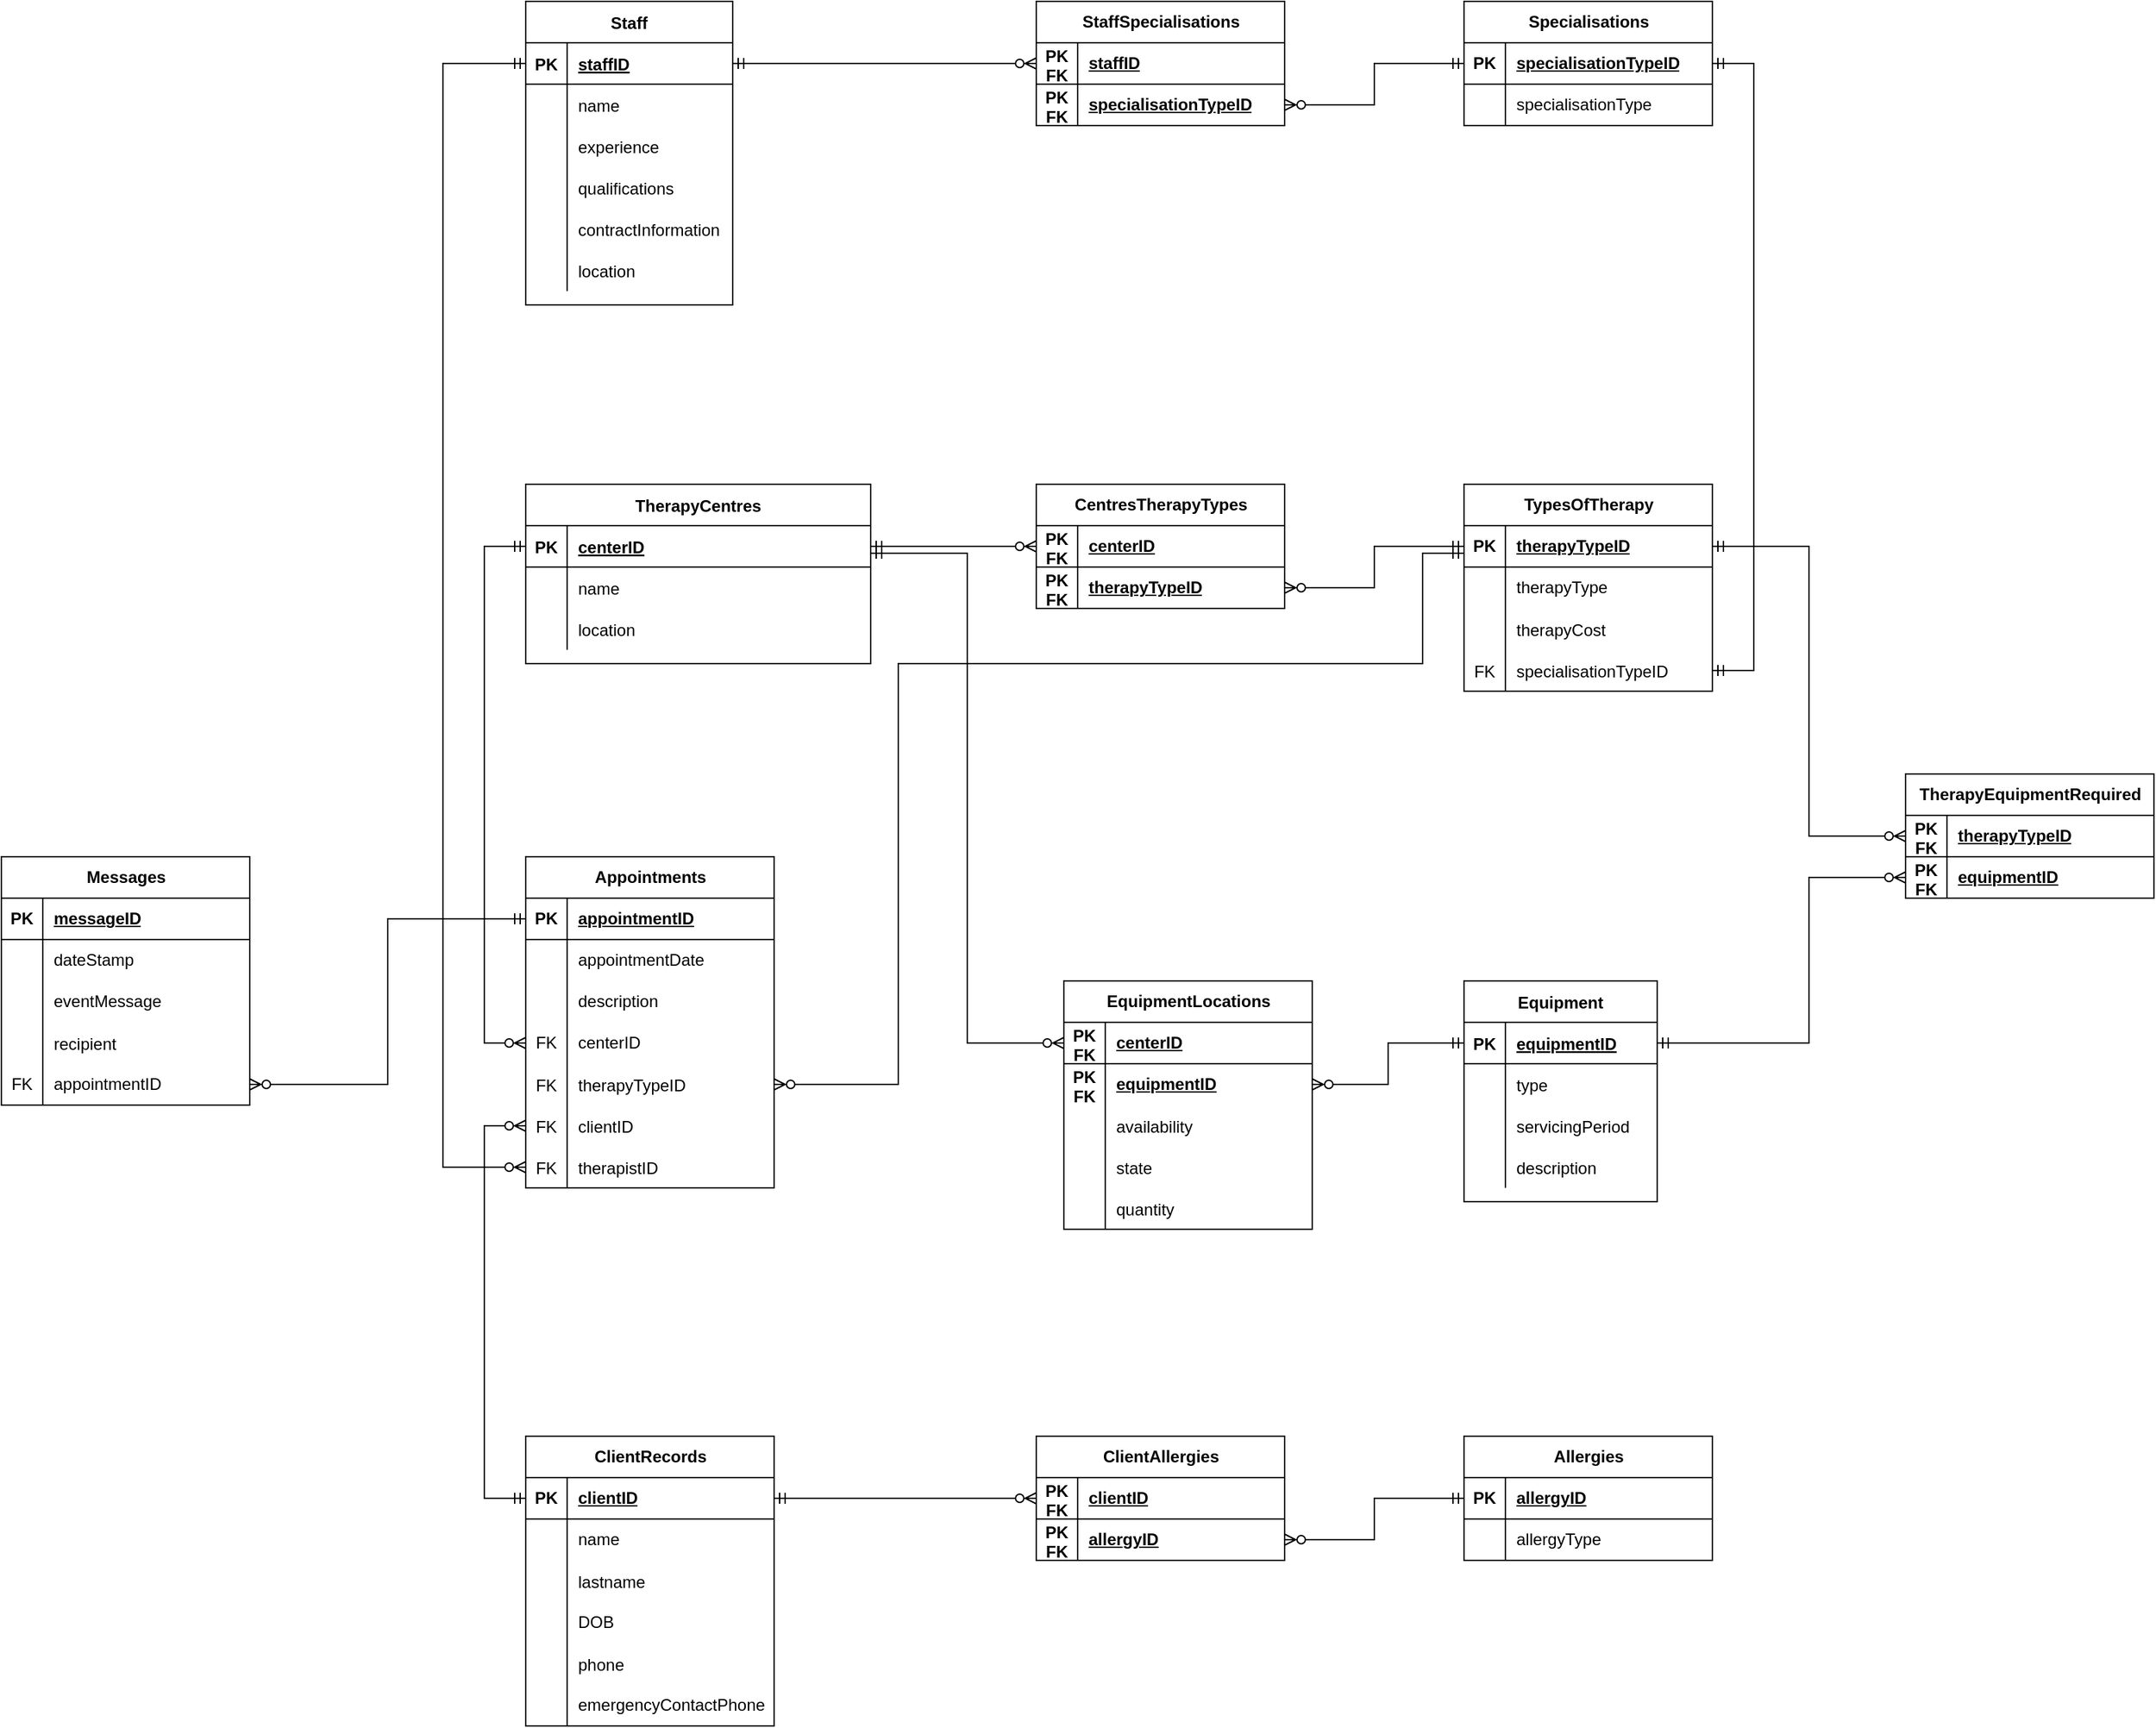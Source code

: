 <mxfile version="24.2.1" type="github">
  <diagram id="R2lEEEUBdFMjLlhIrx00" name="Page-1">
    <mxGraphModel dx="3056" dy="1148" grid="1" gridSize="10" guides="1" tooltips="1" connect="1" arrows="1" fold="1" page="1" pageScale="1" pageWidth="850" pageHeight="1100" math="0" shadow="0" extFonts="Permanent Marker^https://fonts.googleapis.com/css?family=Permanent+Marker">
      <root>
        <mxCell id="0" />
        <mxCell id="1" parent="0" />
        <mxCell id="C-vyLk0tnHw3VtMMgP7b-2" value="TherapyCentres" style="shape=table;startSize=30;container=1;collapsible=1;childLayout=tableLayout;fixedRows=1;rowLines=0;fontStyle=1;align=center;resizeLast=1;" parent="1" vertex="1">
          <mxGeometry x="-110" y="370" width="250" height="130" as="geometry" />
        </mxCell>
        <mxCell id="C-vyLk0tnHw3VtMMgP7b-3" value="" style="shape=partialRectangle;collapsible=0;dropTarget=0;pointerEvents=0;fillColor=none;points=[[0,0.5],[1,0.5]];portConstraint=eastwest;top=0;left=0;right=0;bottom=1;" parent="C-vyLk0tnHw3VtMMgP7b-2" vertex="1">
          <mxGeometry y="30" width="250" height="30" as="geometry" />
        </mxCell>
        <mxCell id="C-vyLk0tnHw3VtMMgP7b-4" value="PK" style="shape=partialRectangle;overflow=hidden;connectable=0;fillColor=none;top=0;left=0;bottom=0;right=0;fontStyle=1;" parent="C-vyLk0tnHw3VtMMgP7b-3" vertex="1">
          <mxGeometry width="30" height="30" as="geometry">
            <mxRectangle width="30" height="30" as="alternateBounds" />
          </mxGeometry>
        </mxCell>
        <mxCell id="C-vyLk0tnHw3VtMMgP7b-5" value="centerID" style="shape=partialRectangle;overflow=hidden;connectable=0;fillColor=none;top=0;left=0;bottom=0;right=0;align=left;spacingLeft=6;fontStyle=5;" parent="C-vyLk0tnHw3VtMMgP7b-3" vertex="1">
          <mxGeometry x="30" width="220" height="30" as="geometry">
            <mxRectangle width="220" height="30" as="alternateBounds" />
          </mxGeometry>
        </mxCell>
        <mxCell id="C-vyLk0tnHw3VtMMgP7b-6" value="" style="shape=partialRectangle;collapsible=0;dropTarget=0;pointerEvents=0;fillColor=none;points=[[0,0.5],[1,0.5]];portConstraint=eastwest;top=0;left=0;right=0;bottom=0;" parent="C-vyLk0tnHw3VtMMgP7b-2" vertex="1">
          <mxGeometry y="60" width="250" height="30" as="geometry" />
        </mxCell>
        <mxCell id="C-vyLk0tnHw3VtMMgP7b-7" value="" style="shape=partialRectangle;overflow=hidden;connectable=0;fillColor=none;top=0;left=0;bottom=0;right=0;" parent="C-vyLk0tnHw3VtMMgP7b-6" vertex="1">
          <mxGeometry width="30" height="30" as="geometry">
            <mxRectangle width="30" height="30" as="alternateBounds" />
          </mxGeometry>
        </mxCell>
        <mxCell id="C-vyLk0tnHw3VtMMgP7b-8" value="name" style="shape=partialRectangle;overflow=hidden;connectable=0;fillColor=none;top=0;left=0;bottom=0;right=0;align=left;spacingLeft=6;" parent="C-vyLk0tnHw3VtMMgP7b-6" vertex="1">
          <mxGeometry x="30" width="220" height="30" as="geometry">
            <mxRectangle width="220" height="30" as="alternateBounds" />
          </mxGeometry>
        </mxCell>
        <mxCell id="ImgN3-D_AFJkzbwllYbV-128" value="" style="shape=tableRow;horizontal=0;startSize=0;swimlaneHead=0;swimlaneBody=0;fillColor=none;collapsible=0;dropTarget=0;points=[[0,0.5],[1,0.5]];portConstraint=eastwest;top=0;left=0;right=0;bottom=0;" parent="C-vyLk0tnHw3VtMMgP7b-2" vertex="1">
          <mxGeometry y="90" width="250" height="30" as="geometry" />
        </mxCell>
        <mxCell id="ImgN3-D_AFJkzbwllYbV-129" value="" style="shape=partialRectangle;connectable=0;fillColor=none;top=0;left=0;bottom=0;right=0;editable=1;overflow=hidden;" parent="ImgN3-D_AFJkzbwllYbV-128" vertex="1">
          <mxGeometry width="30" height="30" as="geometry">
            <mxRectangle width="30" height="30" as="alternateBounds" />
          </mxGeometry>
        </mxCell>
        <mxCell id="ImgN3-D_AFJkzbwllYbV-130" value="location" style="shape=partialRectangle;connectable=0;fillColor=none;top=0;left=0;bottom=0;right=0;align=left;spacingLeft=6;overflow=hidden;" parent="ImgN3-D_AFJkzbwllYbV-128" vertex="1">
          <mxGeometry x="30" width="220" height="30" as="geometry">
            <mxRectangle width="220" height="30" as="alternateBounds" />
          </mxGeometry>
        </mxCell>
        <mxCell id="C-vyLk0tnHw3VtMMgP7b-13" value="Equipment" style="shape=table;startSize=30;container=1;collapsible=1;childLayout=tableLayout;fixedRows=1;rowLines=0;fontStyle=1;align=center;resizeLast=1;" parent="1" vertex="1">
          <mxGeometry x="570" y="730" width="140" height="160" as="geometry" />
        </mxCell>
        <mxCell id="C-vyLk0tnHw3VtMMgP7b-14" value="" style="shape=partialRectangle;collapsible=0;dropTarget=0;pointerEvents=0;fillColor=none;points=[[0,0.5],[1,0.5]];portConstraint=eastwest;top=0;left=0;right=0;bottom=1;" parent="C-vyLk0tnHw3VtMMgP7b-13" vertex="1">
          <mxGeometry y="30" width="140" height="30" as="geometry" />
        </mxCell>
        <mxCell id="C-vyLk0tnHw3VtMMgP7b-15" value="PK" style="shape=partialRectangle;overflow=hidden;connectable=0;fillColor=none;top=0;left=0;bottom=0;right=0;fontStyle=1;" parent="C-vyLk0tnHw3VtMMgP7b-14" vertex="1">
          <mxGeometry width="30" height="30" as="geometry">
            <mxRectangle width="30" height="30" as="alternateBounds" />
          </mxGeometry>
        </mxCell>
        <mxCell id="C-vyLk0tnHw3VtMMgP7b-16" value="equipmentID" style="shape=partialRectangle;overflow=hidden;connectable=0;fillColor=none;top=0;left=0;bottom=0;right=0;align=left;spacingLeft=6;fontStyle=5;" parent="C-vyLk0tnHw3VtMMgP7b-14" vertex="1">
          <mxGeometry x="30" width="110" height="30" as="geometry">
            <mxRectangle width="110" height="30" as="alternateBounds" />
          </mxGeometry>
        </mxCell>
        <mxCell id="C-vyLk0tnHw3VtMMgP7b-17" value="" style="shape=partialRectangle;collapsible=0;dropTarget=0;pointerEvents=0;fillColor=none;points=[[0,0.5],[1,0.5]];portConstraint=eastwest;top=0;left=0;right=0;bottom=0;" parent="C-vyLk0tnHw3VtMMgP7b-13" vertex="1">
          <mxGeometry y="60" width="140" height="30" as="geometry" />
        </mxCell>
        <mxCell id="C-vyLk0tnHw3VtMMgP7b-18" value="" style="shape=partialRectangle;overflow=hidden;connectable=0;fillColor=none;top=0;left=0;bottom=0;right=0;" parent="C-vyLk0tnHw3VtMMgP7b-17" vertex="1">
          <mxGeometry width="30" height="30" as="geometry">
            <mxRectangle width="30" height="30" as="alternateBounds" />
          </mxGeometry>
        </mxCell>
        <mxCell id="C-vyLk0tnHw3VtMMgP7b-19" value="type" style="shape=partialRectangle;overflow=hidden;connectable=0;fillColor=none;top=0;left=0;bottom=0;right=0;align=left;spacingLeft=6;" parent="C-vyLk0tnHw3VtMMgP7b-17" vertex="1">
          <mxGeometry x="30" width="110" height="30" as="geometry">
            <mxRectangle width="110" height="30" as="alternateBounds" />
          </mxGeometry>
        </mxCell>
        <mxCell id="C-vyLk0tnHw3VtMMgP7b-20" value="" style="shape=partialRectangle;collapsible=0;dropTarget=0;pointerEvents=0;fillColor=none;points=[[0,0.5],[1,0.5]];portConstraint=eastwest;top=0;left=0;right=0;bottom=0;" parent="C-vyLk0tnHw3VtMMgP7b-13" vertex="1">
          <mxGeometry y="90" width="140" height="30" as="geometry" />
        </mxCell>
        <mxCell id="C-vyLk0tnHw3VtMMgP7b-21" value="" style="shape=partialRectangle;overflow=hidden;connectable=0;fillColor=none;top=0;left=0;bottom=0;right=0;" parent="C-vyLk0tnHw3VtMMgP7b-20" vertex="1">
          <mxGeometry width="30" height="30" as="geometry">
            <mxRectangle width="30" height="30" as="alternateBounds" />
          </mxGeometry>
        </mxCell>
        <mxCell id="C-vyLk0tnHw3VtMMgP7b-22" value="servicingPeriod" style="shape=partialRectangle;overflow=hidden;connectable=0;fillColor=none;top=0;left=0;bottom=0;right=0;align=left;spacingLeft=6;" parent="C-vyLk0tnHw3VtMMgP7b-20" vertex="1">
          <mxGeometry x="30" width="110" height="30" as="geometry">
            <mxRectangle width="110" height="30" as="alternateBounds" />
          </mxGeometry>
        </mxCell>
        <mxCell id="ImgN3-D_AFJkzbwllYbV-58" value="" style="shape=tableRow;horizontal=0;startSize=0;swimlaneHead=0;swimlaneBody=0;fillColor=none;collapsible=0;dropTarget=0;points=[[0,0.5],[1,0.5]];portConstraint=eastwest;top=0;left=0;right=0;bottom=0;" parent="C-vyLk0tnHw3VtMMgP7b-13" vertex="1">
          <mxGeometry y="120" width="140" height="30" as="geometry" />
        </mxCell>
        <mxCell id="ImgN3-D_AFJkzbwllYbV-59" value="" style="shape=partialRectangle;connectable=0;fillColor=none;top=0;left=0;bottom=0;right=0;editable=1;overflow=hidden;" parent="ImgN3-D_AFJkzbwllYbV-58" vertex="1">
          <mxGeometry width="30" height="30" as="geometry">
            <mxRectangle width="30" height="30" as="alternateBounds" />
          </mxGeometry>
        </mxCell>
        <mxCell id="ImgN3-D_AFJkzbwllYbV-60" value="description" style="shape=partialRectangle;connectable=0;fillColor=none;top=0;left=0;bottom=0;right=0;align=left;spacingLeft=6;overflow=hidden;" parent="ImgN3-D_AFJkzbwllYbV-58" vertex="1">
          <mxGeometry x="30" width="110" height="30" as="geometry">
            <mxRectangle width="110" height="30" as="alternateBounds" />
          </mxGeometry>
        </mxCell>
        <mxCell id="C-vyLk0tnHw3VtMMgP7b-23" value="Staff" style="shape=table;startSize=30;container=1;collapsible=1;childLayout=tableLayout;fixedRows=1;rowLines=0;fontStyle=1;align=center;resizeLast=1;" parent="1" vertex="1">
          <mxGeometry x="-110" y="20" width="150" height="220" as="geometry" />
        </mxCell>
        <mxCell id="C-vyLk0tnHw3VtMMgP7b-24" value="" style="shape=partialRectangle;collapsible=0;dropTarget=0;pointerEvents=0;fillColor=none;points=[[0,0.5],[1,0.5]];portConstraint=eastwest;top=0;left=0;right=0;bottom=1;" parent="C-vyLk0tnHw3VtMMgP7b-23" vertex="1">
          <mxGeometry y="30" width="150" height="30" as="geometry" />
        </mxCell>
        <mxCell id="C-vyLk0tnHw3VtMMgP7b-25" value="PK" style="shape=partialRectangle;overflow=hidden;connectable=0;fillColor=none;top=0;left=0;bottom=0;right=0;fontStyle=1;" parent="C-vyLk0tnHw3VtMMgP7b-24" vertex="1">
          <mxGeometry width="30" height="30" as="geometry">
            <mxRectangle width="30" height="30" as="alternateBounds" />
          </mxGeometry>
        </mxCell>
        <mxCell id="C-vyLk0tnHw3VtMMgP7b-26" value="staffID" style="shape=partialRectangle;overflow=hidden;connectable=0;fillColor=none;top=0;left=0;bottom=0;right=0;align=left;spacingLeft=6;fontStyle=5;" parent="C-vyLk0tnHw3VtMMgP7b-24" vertex="1">
          <mxGeometry x="30" width="120" height="30" as="geometry">
            <mxRectangle width="120" height="30" as="alternateBounds" />
          </mxGeometry>
        </mxCell>
        <mxCell id="ImgN3-D_AFJkzbwllYbV-40" value="" style="shape=tableRow;horizontal=0;startSize=0;swimlaneHead=0;swimlaneBody=0;fillColor=none;collapsible=0;dropTarget=0;points=[[0,0.5],[1,0.5]];portConstraint=eastwest;top=0;left=0;right=0;bottom=0;" parent="C-vyLk0tnHw3VtMMgP7b-23" vertex="1">
          <mxGeometry y="60" width="150" height="30" as="geometry" />
        </mxCell>
        <mxCell id="ImgN3-D_AFJkzbwllYbV-41" value="" style="shape=partialRectangle;connectable=0;fillColor=none;top=0;left=0;bottom=0;right=0;editable=1;overflow=hidden;" parent="ImgN3-D_AFJkzbwllYbV-40" vertex="1">
          <mxGeometry width="30" height="30" as="geometry">
            <mxRectangle width="30" height="30" as="alternateBounds" />
          </mxGeometry>
        </mxCell>
        <mxCell id="ImgN3-D_AFJkzbwllYbV-42" value="name" style="shape=partialRectangle;connectable=0;fillColor=none;top=0;left=0;bottom=0;right=0;align=left;spacingLeft=6;overflow=hidden;" parent="ImgN3-D_AFJkzbwllYbV-40" vertex="1">
          <mxGeometry x="30" width="120" height="30" as="geometry">
            <mxRectangle width="120" height="30" as="alternateBounds" />
          </mxGeometry>
        </mxCell>
        <mxCell id="ImgN3-D_AFJkzbwllYbV-49" value="" style="shape=tableRow;horizontal=0;startSize=0;swimlaneHead=0;swimlaneBody=0;fillColor=none;collapsible=0;dropTarget=0;points=[[0,0.5],[1,0.5]];portConstraint=eastwest;top=0;left=0;right=0;bottom=0;" parent="C-vyLk0tnHw3VtMMgP7b-23" vertex="1">
          <mxGeometry y="90" width="150" height="30" as="geometry" />
        </mxCell>
        <mxCell id="ImgN3-D_AFJkzbwllYbV-50" value="" style="shape=partialRectangle;connectable=0;fillColor=none;top=0;left=0;bottom=0;right=0;editable=1;overflow=hidden;" parent="ImgN3-D_AFJkzbwllYbV-49" vertex="1">
          <mxGeometry width="30" height="30" as="geometry">
            <mxRectangle width="30" height="30" as="alternateBounds" />
          </mxGeometry>
        </mxCell>
        <mxCell id="ImgN3-D_AFJkzbwllYbV-51" value="experience" style="shape=partialRectangle;connectable=0;fillColor=none;top=0;left=0;bottom=0;right=0;align=left;spacingLeft=6;overflow=hidden;" parent="ImgN3-D_AFJkzbwllYbV-49" vertex="1">
          <mxGeometry x="30" width="120" height="30" as="geometry">
            <mxRectangle width="120" height="30" as="alternateBounds" />
          </mxGeometry>
        </mxCell>
        <mxCell id="ImgN3-D_AFJkzbwllYbV-43" value="" style="shape=tableRow;horizontal=0;startSize=0;swimlaneHead=0;swimlaneBody=0;fillColor=none;collapsible=0;dropTarget=0;points=[[0,0.5],[1,0.5]];portConstraint=eastwest;top=0;left=0;right=0;bottom=0;" parent="C-vyLk0tnHw3VtMMgP7b-23" vertex="1">
          <mxGeometry y="120" width="150" height="30" as="geometry" />
        </mxCell>
        <mxCell id="ImgN3-D_AFJkzbwllYbV-44" value="" style="shape=partialRectangle;connectable=0;fillColor=none;top=0;left=0;bottom=0;right=0;editable=1;overflow=hidden;" parent="ImgN3-D_AFJkzbwllYbV-43" vertex="1">
          <mxGeometry width="30" height="30" as="geometry">
            <mxRectangle width="30" height="30" as="alternateBounds" />
          </mxGeometry>
        </mxCell>
        <mxCell id="ImgN3-D_AFJkzbwllYbV-45" value="qualifications" style="shape=partialRectangle;connectable=0;fillColor=none;top=0;left=0;bottom=0;right=0;align=left;spacingLeft=6;overflow=hidden;" parent="ImgN3-D_AFJkzbwllYbV-43" vertex="1">
          <mxGeometry x="30" width="120" height="30" as="geometry">
            <mxRectangle width="120" height="30" as="alternateBounds" />
          </mxGeometry>
        </mxCell>
        <mxCell id="ImgN3-D_AFJkzbwllYbV-52" value="" style="shape=tableRow;horizontal=0;startSize=0;swimlaneHead=0;swimlaneBody=0;fillColor=none;collapsible=0;dropTarget=0;points=[[0,0.5],[1,0.5]];portConstraint=eastwest;top=0;left=0;right=0;bottom=0;" parent="C-vyLk0tnHw3VtMMgP7b-23" vertex="1">
          <mxGeometry y="150" width="150" height="30" as="geometry" />
        </mxCell>
        <mxCell id="ImgN3-D_AFJkzbwllYbV-53" value="" style="shape=partialRectangle;connectable=0;fillColor=none;top=0;left=0;bottom=0;right=0;editable=1;overflow=hidden;" parent="ImgN3-D_AFJkzbwllYbV-52" vertex="1">
          <mxGeometry width="30" height="30" as="geometry">
            <mxRectangle width="30" height="30" as="alternateBounds" />
          </mxGeometry>
        </mxCell>
        <mxCell id="ImgN3-D_AFJkzbwllYbV-54" value="contractInformation" style="shape=partialRectangle;connectable=0;fillColor=none;top=0;left=0;bottom=0;right=0;align=left;spacingLeft=6;overflow=hidden;" parent="ImgN3-D_AFJkzbwllYbV-52" vertex="1">
          <mxGeometry x="30" width="120" height="30" as="geometry">
            <mxRectangle width="120" height="30" as="alternateBounds" />
          </mxGeometry>
        </mxCell>
        <mxCell id="C-vyLk0tnHw3VtMMgP7b-27" value="" style="shape=partialRectangle;collapsible=0;dropTarget=0;pointerEvents=0;fillColor=none;points=[[0,0.5],[1,0.5]];portConstraint=eastwest;top=0;left=0;right=0;bottom=0;" parent="C-vyLk0tnHw3VtMMgP7b-23" vertex="1">
          <mxGeometry y="180" width="150" height="30" as="geometry" />
        </mxCell>
        <mxCell id="C-vyLk0tnHw3VtMMgP7b-28" value="" style="shape=partialRectangle;overflow=hidden;connectable=0;fillColor=none;top=0;left=0;bottom=0;right=0;" parent="C-vyLk0tnHw3VtMMgP7b-27" vertex="1">
          <mxGeometry width="30" height="30" as="geometry">
            <mxRectangle width="30" height="30" as="alternateBounds" />
          </mxGeometry>
        </mxCell>
        <mxCell id="C-vyLk0tnHw3VtMMgP7b-29" value="location" style="shape=partialRectangle;overflow=hidden;connectable=0;fillColor=none;top=0;left=0;bottom=0;right=0;align=left;spacingLeft=6;" parent="C-vyLk0tnHw3VtMMgP7b-27" vertex="1">
          <mxGeometry x="30" width="120" height="30" as="geometry">
            <mxRectangle width="120" height="30" as="alternateBounds" />
          </mxGeometry>
        </mxCell>
        <mxCell id="ImgN3-D_AFJkzbwllYbV-1" value="TypesOfTherapy" style="shape=table;startSize=30;container=1;collapsible=1;childLayout=tableLayout;fixedRows=1;rowLines=0;fontStyle=1;align=center;resizeLast=1;html=1;" parent="1" vertex="1">
          <mxGeometry x="570" y="370" width="180" height="150" as="geometry" />
        </mxCell>
        <mxCell id="ImgN3-D_AFJkzbwllYbV-2" value="" style="shape=tableRow;horizontal=0;startSize=0;swimlaneHead=0;swimlaneBody=0;fillColor=none;collapsible=0;dropTarget=0;points=[[0,0.5],[1,0.5]];portConstraint=eastwest;top=0;left=0;right=0;bottom=1;" parent="ImgN3-D_AFJkzbwllYbV-1" vertex="1">
          <mxGeometry y="30" width="180" height="30" as="geometry" />
        </mxCell>
        <mxCell id="ImgN3-D_AFJkzbwllYbV-3" value="PK" style="shape=partialRectangle;connectable=0;fillColor=none;top=0;left=0;bottom=0;right=0;fontStyle=1;overflow=hidden;whiteSpace=wrap;html=1;" parent="ImgN3-D_AFJkzbwllYbV-2" vertex="1">
          <mxGeometry width="30" height="30" as="geometry">
            <mxRectangle width="30" height="30" as="alternateBounds" />
          </mxGeometry>
        </mxCell>
        <mxCell id="ImgN3-D_AFJkzbwllYbV-4" value="therapyTypeID" style="shape=partialRectangle;connectable=0;fillColor=none;top=0;left=0;bottom=0;right=0;align=left;spacingLeft=6;fontStyle=5;overflow=hidden;whiteSpace=wrap;html=1;" parent="ImgN3-D_AFJkzbwllYbV-2" vertex="1">
          <mxGeometry x="30" width="150" height="30" as="geometry">
            <mxRectangle width="150" height="30" as="alternateBounds" />
          </mxGeometry>
        </mxCell>
        <mxCell id="ImgN3-D_AFJkzbwllYbV-5" value="" style="shape=tableRow;horizontal=0;startSize=0;swimlaneHead=0;swimlaneBody=0;fillColor=none;collapsible=0;dropTarget=0;points=[[0,0.5],[1,0.5]];portConstraint=eastwest;top=0;left=0;right=0;bottom=0;" parent="ImgN3-D_AFJkzbwllYbV-1" vertex="1">
          <mxGeometry y="60" width="180" height="30" as="geometry" />
        </mxCell>
        <mxCell id="ImgN3-D_AFJkzbwllYbV-6" value="" style="shape=partialRectangle;connectable=0;fillColor=none;top=0;left=0;bottom=0;right=0;editable=1;overflow=hidden;whiteSpace=wrap;html=1;" parent="ImgN3-D_AFJkzbwllYbV-5" vertex="1">
          <mxGeometry width="30" height="30" as="geometry">
            <mxRectangle width="30" height="30" as="alternateBounds" />
          </mxGeometry>
        </mxCell>
        <mxCell id="ImgN3-D_AFJkzbwllYbV-7" value="therapyType" style="shape=partialRectangle;connectable=0;fillColor=none;top=0;left=0;bottom=0;right=0;align=left;spacingLeft=6;overflow=hidden;whiteSpace=wrap;html=1;" parent="ImgN3-D_AFJkzbwllYbV-5" vertex="1">
          <mxGeometry x="30" width="150" height="30" as="geometry">
            <mxRectangle width="150" height="30" as="alternateBounds" />
          </mxGeometry>
        </mxCell>
        <mxCell id="iQ73oVUbpLVhJWfv_4tk-32" value="" style="shape=tableRow;horizontal=0;startSize=0;swimlaneHead=0;swimlaneBody=0;fillColor=none;collapsible=0;dropTarget=0;points=[[0,0.5],[1,0.5]];portConstraint=eastwest;top=0;left=0;right=0;bottom=0;" vertex="1" parent="ImgN3-D_AFJkzbwllYbV-1">
          <mxGeometry y="90" width="180" height="30" as="geometry" />
        </mxCell>
        <mxCell id="iQ73oVUbpLVhJWfv_4tk-33" value="" style="shape=partialRectangle;connectable=0;fillColor=none;top=0;left=0;bottom=0;right=0;editable=1;overflow=hidden;" vertex="1" parent="iQ73oVUbpLVhJWfv_4tk-32">
          <mxGeometry width="30" height="30" as="geometry">
            <mxRectangle width="30" height="30" as="alternateBounds" />
          </mxGeometry>
        </mxCell>
        <mxCell id="iQ73oVUbpLVhJWfv_4tk-34" value="therapyCost" style="shape=partialRectangle;connectable=0;fillColor=none;top=0;left=0;bottom=0;right=0;align=left;spacingLeft=6;overflow=hidden;" vertex="1" parent="iQ73oVUbpLVhJWfv_4tk-32">
          <mxGeometry x="30" width="150" height="30" as="geometry">
            <mxRectangle width="150" height="30" as="alternateBounds" />
          </mxGeometry>
        </mxCell>
        <mxCell id="ImgN3-D_AFJkzbwllYbV-138" value="" style="shape=tableRow;horizontal=0;startSize=0;swimlaneHead=0;swimlaneBody=0;fillColor=none;collapsible=0;dropTarget=0;points=[[0,0.5],[1,0.5]];portConstraint=eastwest;top=0;left=0;right=0;bottom=0;" parent="ImgN3-D_AFJkzbwllYbV-1" vertex="1">
          <mxGeometry y="120" width="180" height="30" as="geometry" />
        </mxCell>
        <mxCell id="ImgN3-D_AFJkzbwllYbV-139" value="FK" style="shape=partialRectangle;connectable=0;fillColor=none;top=0;left=0;bottom=0;right=0;editable=1;overflow=hidden;" parent="ImgN3-D_AFJkzbwllYbV-138" vertex="1">
          <mxGeometry width="30" height="30" as="geometry">
            <mxRectangle width="30" height="30" as="alternateBounds" />
          </mxGeometry>
        </mxCell>
        <mxCell id="ImgN3-D_AFJkzbwllYbV-140" value="specialisationTypeID" style="shape=partialRectangle;connectable=0;fillColor=none;top=0;left=0;bottom=0;right=0;align=left;spacingLeft=6;overflow=hidden;" parent="ImgN3-D_AFJkzbwllYbV-138" vertex="1">
          <mxGeometry x="30" width="150" height="30" as="geometry">
            <mxRectangle width="150" height="30" as="alternateBounds" />
          </mxGeometry>
        </mxCell>
        <mxCell id="ImgN3-D_AFJkzbwllYbV-14" value="ClientRecords" style="shape=table;startSize=30;container=1;collapsible=1;childLayout=tableLayout;fixedRows=1;rowLines=0;fontStyle=1;align=center;resizeLast=1;html=1;" parent="1" vertex="1">
          <mxGeometry x="-110" y="1060" width="180" height="210" as="geometry" />
        </mxCell>
        <mxCell id="ImgN3-D_AFJkzbwllYbV-15" value="" style="shape=tableRow;horizontal=0;startSize=0;swimlaneHead=0;swimlaneBody=0;fillColor=none;collapsible=0;dropTarget=0;points=[[0,0.5],[1,0.5]];portConstraint=eastwest;top=0;left=0;right=0;bottom=1;" parent="ImgN3-D_AFJkzbwllYbV-14" vertex="1">
          <mxGeometry y="30" width="180" height="30" as="geometry" />
        </mxCell>
        <mxCell id="ImgN3-D_AFJkzbwllYbV-16" value="PK" style="shape=partialRectangle;connectable=0;fillColor=none;top=0;left=0;bottom=0;right=0;fontStyle=1;overflow=hidden;whiteSpace=wrap;html=1;" parent="ImgN3-D_AFJkzbwllYbV-15" vertex="1">
          <mxGeometry width="30" height="30" as="geometry">
            <mxRectangle width="30" height="30" as="alternateBounds" />
          </mxGeometry>
        </mxCell>
        <mxCell id="ImgN3-D_AFJkzbwllYbV-17" value="clientID" style="shape=partialRectangle;connectable=0;fillColor=none;top=0;left=0;bottom=0;right=0;align=left;spacingLeft=6;fontStyle=5;overflow=hidden;whiteSpace=wrap;html=1;" parent="ImgN3-D_AFJkzbwllYbV-15" vertex="1">
          <mxGeometry x="30" width="150" height="30" as="geometry">
            <mxRectangle width="150" height="30" as="alternateBounds" />
          </mxGeometry>
        </mxCell>
        <mxCell id="ImgN3-D_AFJkzbwllYbV-18" value="" style="shape=tableRow;horizontal=0;startSize=0;swimlaneHead=0;swimlaneBody=0;fillColor=none;collapsible=0;dropTarget=0;points=[[0,0.5],[1,0.5]];portConstraint=eastwest;top=0;left=0;right=0;bottom=0;" parent="ImgN3-D_AFJkzbwllYbV-14" vertex="1">
          <mxGeometry y="60" width="180" height="30" as="geometry" />
        </mxCell>
        <mxCell id="ImgN3-D_AFJkzbwllYbV-19" value="" style="shape=partialRectangle;connectable=0;fillColor=none;top=0;left=0;bottom=0;right=0;editable=1;overflow=hidden;whiteSpace=wrap;html=1;" parent="ImgN3-D_AFJkzbwllYbV-18" vertex="1">
          <mxGeometry width="30" height="30" as="geometry">
            <mxRectangle width="30" height="30" as="alternateBounds" />
          </mxGeometry>
        </mxCell>
        <mxCell id="ImgN3-D_AFJkzbwllYbV-20" value="name" style="shape=partialRectangle;connectable=0;fillColor=none;top=0;left=0;bottom=0;right=0;align=left;spacingLeft=6;overflow=hidden;whiteSpace=wrap;html=1;" parent="ImgN3-D_AFJkzbwllYbV-18" vertex="1">
          <mxGeometry x="30" width="150" height="30" as="geometry">
            <mxRectangle width="150" height="30" as="alternateBounds" />
          </mxGeometry>
        </mxCell>
        <mxCell id="iQ73oVUbpLVhJWfv_4tk-49" value="" style="shape=tableRow;horizontal=0;startSize=0;swimlaneHead=0;swimlaneBody=0;fillColor=none;collapsible=0;dropTarget=0;points=[[0,0.5],[1,0.5]];portConstraint=eastwest;top=0;left=0;right=0;bottom=0;" vertex="1" parent="ImgN3-D_AFJkzbwllYbV-14">
          <mxGeometry y="90" width="180" height="30" as="geometry" />
        </mxCell>
        <mxCell id="iQ73oVUbpLVhJWfv_4tk-50" value="" style="shape=partialRectangle;connectable=0;fillColor=none;top=0;left=0;bottom=0;right=0;editable=1;overflow=hidden;" vertex="1" parent="iQ73oVUbpLVhJWfv_4tk-49">
          <mxGeometry width="30" height="30" as="geometry">
            <mxRectangle width="30" height="30" as="alternateBounds" />
          </mxGeometry>
        </mxCell>
        <mxCell id="iQ73oVUbpLVhJWfv_4tk-51" value="lastname" style="shape=partialRectangle;connectable=0;fillColor=none;top=0;left=0;bottom=0;right=0;align=left;spacingLeft=6;overflow=hidden;" vertex="1" parent="iQ73oVUbpLVhJWfv_4tk-49">
          <mxGeometry x="30" width="150" height="30" as="geometry">
            <mxRectangle width="150" height="30" as="alternateBounds" />
          </mxGeometry>
        </mxCell>
        <mxCell id="ImgN3-D_AFJkzbwllYbV-21" value="" style="shape=tableRow;horizontal=0;startSize=0;swimlaneHead=0;swimlaneBody=0;fillColor=none;collapsible=0;dropTarget=0;points=[[0,0.5],[1,0.5]];portConstraint=eastwest;top=0;left=0;right=0;bottom=0;" parent="ImgN3-D_AFJkzbwllYbV-14" vertex="1">
          <mxGeometry y="120" width="180" height="30" as="geometry" />
        </mxCell>
        <mxCell id="ImgN3-D_AFJkzbwllYbV-22" value="" style="shape=partialRectangle;connectable=0;fillColor=none;top=0;left=0;bottom=0;right=0;editable=1;overflow=hidden;whiteSpace=wrap;html=1;" parent="ImgN3-D_AFJkzbwllYbV-21" vertex="1">
          <mxGeometry width="30" height="30" as="geometry">
            <mxRectangle width="30" height="30" as="alternateBounds" />
          </mxGeometry>
        </mxCell>
        <mxCell id="ImgN3-D_AFJkzbwllYbV-23" value="DOB" style="shape=partialRectangle;connectable=0;fillColor=none;top=0;left=0;bottom=0;right=0;align=left;spacingLeft=6;overflow=hidden;whiteSpace=wrap;html=1;" parent="ImgN3-D_AFJkzbwllYbV-21" vertex="1">
          <mxGeometry x="30" width="150" height="30" as="geometry">
            <mxRectangle width="150" height="30" as="alternateBounds" />
          </mxGeometry>
        </mxCell>
        <mxCell id="ImgN3-D_AFJkzbwllYbV-73" value="" style="shape=tableRow;horizontal=0;startSize=0;swimlaneHead=0;swimlaneBody=0;fillColor=none;collapsible=0;dropTarget=0;points=[[0,0.5],[1,0.5]];portConstraint=eastwest;top=0;left=0;right=0;bottom=0;" parent="ImgN3-D_AFJkzbwllYbV-14" vertex="1">
          <mxGeometry y="150" width="180" height="30" as="geometry" />
        </mxCell>
        <mxCell id="ImgN3-D_AFJkzbwllYbV-74" value="" style="shape=partialRectangle;connectable=0;fillColor=none;top=0;left=0;bottom=0;right=0;editable=1;overflow=hidden;" parent="ImgN3-D_AFJkzbwllYbV-73" vertex="1">
          <mxGeometry width="30" height="30" as="geometry">
            <mxRectangle width="30" height="30" as="alternateBounds" />
          </mxGeometry>
        </mxCell>
        <mxCell id="ImgN3-D_AFJkzbwllYbV-75" value="phone" style="shape=partialRectangle;connectable=0;fillColor=none;top=0;left=0;bottom=0;right=0;align=left;spacingLeft=6;overflow=hidden;" parent="ImgN3-D_AFJkzbwllYbV-73" vertex="1">
          <mxGeometry x="30" width="150" height="30" as="geometry">
            <mxRectangle width="150" height="30" as="alternateBounds" />
          </mxGeometry>
        </mxCell>
        <mxCell id="ImgN3-D_AFJkzbwllYbV-24" value="" style="shape=tableRow;horizontal=0;startSize=0;swimlaneHead=0;swimlaneBody=0;fillColor=none;collapsible=0;dropTarget=0;points=[[0,0.5],[1,0.5]];portConstraint=eastwest;top=0;left=0;right=0;bottom=0;" parent="ImgN3-D_AFJkzbwllYbV-14" vertex="1">
          <mxGeometry y="180" width="180" height="30" as="geometry" />
        </mxCell>
        <mxCell id="ImgN3-D_AFJkzbwllYbV-25" value="" style="shape=partialRectangle;connectable=0;fillColor=none;top=0;left=0;bottom=0;right=0;editable=1;overflow=hidden;whiteSpace=wrap;html=1;" parent="ImgN3-D_AFJkzbwllYbV-24" vertex="1">
          <mxGeometry width="30" height="30" as="geometry">
            <mxRectangle width="30" height="30" as="alternateBounds" />
          </mxGeometry>
        </mxCell>
        <mxCell id="ImgN3-D_AFJkzbwllYbV-26" value="emergencyContactPhone" style="shape=partialRectangle;connectable=0;fillColor=none;top=0;left=0;bottom=0;right=0;align=left;spacingLeft=6;overflow=hidden;whiteSpace=wrap;html=1;" parent="ImgN3-D_AFJkzbwllYbV-24" vertex="1">
          <mxGeometry x="30" width="150" height="30" as="geometry">
            <mxRectangle width="150" height="30" as="alternateBounds" />
          </mxGeometry>
        </mxCell>
        <mxCell id="ImgN3-D_AFJkzbwllYbV-27" value="Appointments" style="shape=table;startSize=30;container=1;collapsible=1;childLayout=tableLayout;fixedRows=1;rowLines=0;fontStyle=1;align=center;resizeLast=1;html=1;" parent="1" vertex="1">
          <mxGeometry x="-110" y="640" width="180" height="240" as="geometry" />
        </mxCell>
        <mxCell id="ImgN3-D_AFJkzbwllYbV-28" value="" style="shape=tableRow;horizontal=0;startSize=0;swimlaneHead=0;swimlaneBody=0;fillColor=none;collapsible=0;dropTarget=0;points=[[0,0.5],[1,0.5]];portConstraint=eastwest;top=0;left=0;right=0;bottom=1;" parent="ImgN3-D_AFJkzbwllYbV-27" vertex="1">
          <mxGeometry y="30" width="180" height="30" as="geometry" />
        </mxCell>
        <mxCell id="ImgN3-D_AFJkzbwllYbV-29" value="PK" style="shape=partialRectangle;connectable=0;fillColor=none;top=0;left=0;bottom=0;right=0;fontStyle=1;overflow=hidden;whiteSpace=wrap;html=1;" parent="ImgN3-D_AFJkzbwllYbV-28" vertex="1">
          <mxGeometry width="30" height="30" as="geometry">
            <mxRectangle width="30" height="30" as="alternateBounds" />
          </mxGeometry>
        </mxCell>
        <mxCell id="ImgN3-D_AFJkzbwllYbV-30" value="appointmentID" style="shape=partialRectangle;connectable=0;fillColor=none;top=0;left=0;bottom=0;right=0;align=left;spacingLeft=6;fontStyle=5;overflow=hidden;whiteSpace=wrap;html=1;" parent="ImgN3-D_AFJkzbwllYbV-28" vertex="1">
          <mxGeometry x="30" width="150" height="30" as="geometry">
            <mxRectangle width="150" height="30" as="alternateBounds" />
          </mxGeometry>
        </mxCell>
        <mxCell id="ImgN3-D_AFJkzbwllYbV-31" value="" style="shape=tableRow;horizontal=0;startSize=0;swimlaneHead=0;swimlaneBody=0;fillColor=none;collapsible=0;dropTarget=0;points=[[0,0.5],[1,0.5]];portConstraint=eastwest;top=0;left=0;right=0;bottom=0;" parent="ImgN3-D_AFJkzbwllYbV-27" vertex="1">
          <mxGeometry y="60" width="180" height="30" as="geometry" />
        </mxCell>
        <mxCell id="ImgN3-D_AFJkzbwllYbV-32" value="" style="shape=partialRectangle;connectable=0;fillColor=none;top=0;left=0;bottom=0;right=0;editable=1;overflow=hidden;whiteSpace=wrap;html=1;" parent="ImgN3-D_AFJkzbwllYbV-31" vertex="1">
          <mxGeometry width="30" height="30" as="geometry">
            <mxRectangle width="30" height="30" as="alternateBounds" />
          </mxGeometry>
        </mxCell>
        <mxCell id="ImgN3-D_AFJkzbwllYbV-33" value="appointmentDate" style="shape=partialRectangle;connectable=0;fillColor=none;top=0;left=0;bottom=0;right=0;align=left;spacingLeft=6;overflow=hidden;whiteSpace=wrap;html=1;" parent="ImgN3-D_AFJkzbwllYbV-31" vertex="1">
          <mxGeometry x="30" width="150" height="30" as="geometry">
            <mxRectangle width="150" height="30" as="alternateBounds" />
          </mxGeometry>
        </mxCell>
        <mxCell id="ImgN3-D_AFJkzbwllYbV-34" value="" style="shape=tableRow;horizontal=0;startSize=0;swimlaneHead=0;swimlaneBody=0;fillColor=none;collapsible=0;dropTarget=0;points=[[0,0.5],[1,0.5]];portConstraint=eastwest;top=0;left=0;right=0;bottom=0;" parent="ImgN3-D_AFJkzbwllYbV-27" vertex="1">
          <mxGeometry y="90" width="180" height="30" as="geometry" />
        </mxCell>
        <mxCell id="ImgN3-D_AFJkzbwllYbV-35" value="" style="shape=partialRectangle;connectable=0;fillColor=none;top=0;left=0;bottom=0;right=0;editable=1;overflow=hidden;whiteSpace=wrap;html=1;" parent="ImgN3-D_AFJkzbwllYbV-34" vertex="1">
          <mxGeometry width="30" height="30" as="geometry">
            <mxRectangle width="30" height="30" as="alternateBounds" />
          </mxGeometry>
        </mxCell>
        <mxCell id="ImgN3-D_AFJkzbwllYbV-36" value="description" style="shape=partialRectangle;connectable=0;fillColor=none;top=0;left=0;bottom=0;right=0;align=left;spacingLeft=6;overflow=hidden;whiteSpace=wrap;html=1;" parent="ImgN3-D_AFJkzbwllYbV-34" vertex="1">
          <mxGeometry x="30" width="150" height="30" as="geometry">
            <mxRectangle width="150" height="30" as="alternateBounds" />
          </mxGeometry>
        </mxCell>
        <mxCell id="ImgN3-D_AFJkzbwllYbV-37" value="" style="shape=tableRow;horizontal=0;startSize=0;swimlaneHead=0;swimlaneBody=0;fillColor=none;collapsible=0;dropTarget=0;points=[[0,0.5],[1,0.5]];portConstraint=eastwest;top=0;left=0;right=0;bottom=0;" parent="ImgN3-D_AFJkzbwllYbV-27" vertex="1">
          <mxGeometry y="120" width="180" height="30" as="geometry" />
        </mxCell>
        <mxCell id="ImgN3-D_AFJkzbwllYbV-38" value="FK" style="shape=partialRectangle;connectable=0;fillColor=none;top=0;left=0;bottom=0;right=0;editable=1;overflow=hidden;whiteSpace=wrap;html=1;" parent="ImgN3-D_AFJkzbwllYbV-37" vertex="1">
          <mxGeometry width="30" height="30" as="geometry">
            <mxRectangle width="30" height="30" as="alternateBounds" />
          </mxGeometry>
        </mxCell>
        <mxCell id="ImgN3-D_AFJkzbwllYbV-39" value="centerID" style="shape=partialRectangle;connectable=0;fillColor=none;top=0;left=0;bottom=0;right=0;align=left;spacingLeft=6;overflow=hidden;whiteSpace=wrap;html=1;" parent="ImgN3-D_AFJkzbwllYbV-37" vertex="1">
          <mxGeometry x="30" width="150" height="30" as="geometry">
            <mxRectangle width="150" height="30" as="alternateBounds" />
          </mxGeometry>
        </mxCell>
        <mxCell id="iQ73oVUbpLVhJWfv_4tk-38" value="" style="shape=tableRow;horizontal=0;startSize=0;swimlaneHead=0;swimlaneBody=0;fillColor=none;collapsible=0;dropTarget=0;points=[[0,0.5],[1,0.5]];portConstraint=eastwest;top=0;left=0;right=0;bottom=0;" vertex="1" parent="ImgN3-D_AFJkzbwllYbV-27">
          <mxGeometry y="150" width="180" height="30" as="geometry" />
        </mxCell>
        <mxCell id="iQ73oVUbpLVhJWfv_4tk-39" value="FK" style="shape=partialRectangle;connectable=0;fillColor=none;top=0;left=0;bottom=0;right=0;editable=1;overflow=hidden;" vertex="1" parent="iQ73oVUbpLVhJWfv_4tk-38">
          <mxGeometry width="30" height="30" as="geometry">
            <mxRectangle width="30" height="30" as="alternateBounds" />
          </mxGeometry>
        </mxCell>
        <mxCell id="iQ73oVUbpLVhJWfv_4tk-40" value="therapyTypeID" style="shape=partialRectangle;connectable=0;fillColor=none;top=0;left=0;bottom=0;right=0;align=left;spacingLeft=6;overflow=hidden;" vertex="1" parent="iQ73oVUbpLVhJWfv_4tk-38">
          <mxGeometry x="30" width="150" height="30" as="geometry">
            <mxRectangle width="150" height="30" as="alternateBounds" />
          </mxGeometry>
        </mxCell>
        <mxCell id="iQ73oVUbpLVhJWfv_4tk-43" value="" style="shape=tableRow;horizontal=0;startSize=0;swimlaneHead=0;swimlaneBody=0;fillColor=none;collapsible=0;dropTarget=0;points=[[0,0.5],[1,0.5]];portConstraint=eastwest;top=0;left=0;right=0;bottom=0;" vertex="1" parent="ImgN3-D_AFJkzbwllYbV-27">
          <mxGeometry y="180" width="180" height="30" as="geometry" />
        </mxCell>
        <mxCell id="iQ73oVUbpLVhJWfv_4tk-44" value="FK" style="shape=partialRectangle;connectable=0;fillColor=none;top=0;left=0;bottom=0;right=0;editable=1;overflow=hidden;" vertex="1" parent="iQ73oVUbpLVhJWfv_4tk-43">
          <mxGeometry width="30" height="30" as="geometry">
            <mxRectangle width="30" height="30" as="alternateBounds" />
          </mxGeometry>
        </mxCell>
        <mxCell id="iQ73oVUbpLVhJWfv_4tk-45" value="clientID" style="shape=partialRectangle;connectable=0;fillColor=none;top=0;left=0;bottom=0;right=0;align=left;spacingLeft=6;overflow=hidden;" vertex="1" parent="iQ73oVUbpLVhJWfv_4tk-43">
          <mxGeometry x="30" width="150" height="30" as="geometry">
            <mxRectangle width="150" height="30" as="alternateBounds" />
          </mxGeometry>
        </mxCell>
        <mxCell id="iQ73oVUbpLVhJWfv_4tk-116" value="" style="shape=tableRow;horizontal=0;startSize=0;swimlaneHead=0;swimlaneBody=0;fillColor=none;collapsible=0;dropTarget=0;points=[[0,0.5],[1,0.5]];portConstraint=eastwest;top=0;left=0;right=0;bottom=0;" vertex="1" parent="ImgN3-D_AFJkzbwllYbV-27">
          <mxGeometry y="210" width="180" height="30" as="geometry" />
        </mxCell>
        <mxCell id="iQ73oVUbpLVhJWfv_4tk-117" value="FK" style="shape=partialRectangle;connectable=0;fillColor=none;top=0;left=0;bottom=0;right=0;editable=1;overflow=hidden;" vertex="1" parent="iQ73oVUbpLVhJWfv_4tk-116">
          <mxGeometry width="30" height="30" as="geometry">
            <mxRectangle width="30" height="30" as="alternateBounds" />
          </mxGeometry>
        </mxCell>
        <mxCell id="iQ73oVUbpLVhJWfv_4tk-118" value="therapistID" style="shape=partialRectangle;connectable=0;fillColor=none;top=0;left=0;bottom=0;right=0;align=left;spacingLeft=6;overflow=hidden;" vertex="1" parent="iQ73oVUbpLVhJWfv_4tk-116">
          <mxGeometry x="30" width="150" height="30" as="geometry">
            <mxRectangle width="150" height="30" as="alternateBounds" />
          </mxGeometry>
        </mxCell>
        <mxCell id="ImgN3-D_AFJkzbwllYbV-76" value="StaffSpecialisations" style="shape=table;startSize=30;container=1;collapsible=1;childLayout=tableLayout;fixedRows=1;rowLines=0;fontStyle=1;align=center;resizeLast=1;html=1;" parent="1" vertex="1">
          <mxGeometry x="260" y="20" width="180" height="90" as="geometry" />
        </mxCell>
        <mxCell id="ImgN3-D_AFJkzbwllYbV-77" value="" style="shape=tableRow;horizontal=0;startSize=0;swimlaneHead=0;swimlaneBody=0;fillColor=none;collapsible=0;dropTarget=0;points=[[0,0.5],[1,0.5]];portConstraint=eastwest;top=0;left=0;right=0;bottom=1;" parent="ImgN3-D_AFJkzbwllYbV-76" vertex="1">
          <mxGeometry y="30" width="180" height="30" as="geometry" />
        </mxCell>
        <mxCell id="ImgN3-D_AFJkzbwllYbV-78" value="PK FK" style="shape=partialRectangle;connectable=0;fillColor=none;top=0;left=0;bottom=0;right=0;fontStyle=1;overflow=hidden;whiteSpace=wrap;html=1;" parent="ImgN3-D_AFJkzbwllYbV-77" vertex="1">
          <mxGeometry width="30" height="30" as="geometry">
            <mxRectangle width="30" height="30" as="alternateBounds" />
          </mxGeometry>
        </mxCell>
        <mxCell id="ImgN3-D_AFJkzbwllYbV-79" value="&lt;span style=&quot;text-align: center; text-wrap: nowrap;&quot;&gt;staffID&lt;/span&gt;" style="shape=partialRectangle;connectable=0;fillColor=none;top=0;left=0;bottom=0;right=0;align=left;spacingLeft=6;fontStyle=5;overflow=hidden;whiteSpace=wrap;html=1;" parent="ImgN3-D_AFJkzbwllYbV-77" vertex="1">
          <mxGeometry x="30" width="150" height="30" as="geometry">
            <mxRectangle width="150" height="30" as="alternateBounds" />
          </mxGeometry>
        </mxCell>
        <mxCell id="ImgN3-D_AFJkzbwllYbV-80" value="" style="shape=tableRow;horizontal=0;startSize=0;swimlaneHead=0;swimlaneBody=0;fillColor=none;collapsible=0;dropTarget=0;points=[[0,0.5],[1,0.5]];portConstraint=eastwest;top=0;left=0;right=0;bottom=0;" parent="ImgN3-D_AFJkzbwllYbV-76" vertex="1">
          <mxGeometry y="60" width="180" height="30" as="geometry" />
        </mxCell>
        <mxCell id="ImgN3-D_AFJkzbwllYbV-81" value="&lt;b&gt;PK FK&lt;/b&gt;" style="shape=partialRectangle;connectable=0;fillColor=none;top=0;left=0;bottom=0;right=0;editable=1;overflow=hidden;whiteSpace=wrap;html=1;" parent="ImgN3-D_AFJkzbwllYbV-80" vertex="1">
          <mxGeometry width="30" height="30" as="geometry">
            <mxRectangle width="30" height="30" as="alternateBounds" />
          </mxGeometry>
        </mxCell>
        <mxCell id="ImgN3-D_AFJkzbwllYbV-82" value="&lt;u&gt;&lt;b&gt;specialisationTypeID&lt;/b&gt;&lt;/u&gt;" style="shape=partialRectangle;connectable=0;fillColor=none;top=0;left=0;bottom=0;right=0;align=left;spacingLeft=6;overflow=hidden;whiteSpace=wrap;html=1;" parent="ImgN3-D_AFJkzbwllYbV-80" vertex="1">
          <mxGeometry x="30" width="150" height="30" as="geometry">
            <mxRectangle width="150" height="30" as="alternateBounds" />
          </mxGeometry>
        </mxCell>
        <mxCell id="ImgN3-D_AFJkzbwllYbV-91" value="" style="edgeStyle=entityRelationEdgeStyle;fontSize=12;html=1;endArrow=ERzeroToMany;startArrow=ERmandOne;rounded=0;" parent="1" source="C-vyLk0tnHw3VtMMgP7b-24" target="ImgN3-D_AFJkzbwllYbV-77" edge="1">
          <mxGeometry width="100" height="100" relative="1" as="geometry">
            <mxPoint x="150" y="135" as="sourcePoint" />
            <mxPoint x="380" y="75" as="targetPoint" />
          </mxGeometry>
        </mxCell>
        <mxCell id="ImgN3-D_AFJkzbwllYbV-96" value="CentresTherapyTypes" style="shape=table;startSize=30;container=1;collapsible=1;childLayout=tableLayout;fixedRows=1;rowLines=0;fontStyle=1;align=center;resizeLast=1;html=1;" parent="1" vertex="1">
          <mxGeometry x="260" y="370" width="180" height="90" as="geometry" />
        </mxCell>
        <mxCell id="ImgN3-D_AFJkzbwllYbV-97" value="" style="shape=tableRow;horizontal=0;startSize=0;swimlaneHead=0;swimlaneBody=0;fillColor=none;collapsible=0;dropTarget=0;points=[[0,0.5],[1,0.5]];portConstraint=eastwest;top=0;left=0;right=0;bottom=1;" parent="ImgN3-D_AFJkzbwllYbV-96" vertex="1">
          <mxGeometry y="30" width="180" height="30" as="geometry" />
        </mxCell>
        <mxCell id="ImgN3-D_AFJkzbwllYbV-98" value="PK FK" style="shape=partialRectangle;connectable=0;fillColor=none;top=0;left=0;bottom=0;right=0;fontStyle=1;overflow=hidden;whiteSpace=wrap;html=1;" parent="ImgN3-D_AFJkzbwllYbV-97" vertex="1">
          <mxGeometry width="30" height="30" as="geometry">
            <mxRectangle width="30" height="30" as="alternateBounds" />
          </mxGeometry>
        </mxCell>
        <mxCell id="ImgN3-D_AFJkzbwllYbV-99" value="&lt;span style=&quot;text-align: center; text-wrap: nowrap;&quot;&gt;centerID&lt;/span&gt;" style="shape=partialRectangle;connectable=0;fillColor=none;top=0;left=0;bottom=0;right=0;align=left;spacingLeft=6;fontStyle=5;overflow=hidden;whiteSpace=wrap;html=1;" parent="ImgN3-D_AFJkzbwllYbV-97" vertex="1">
          <mxGeometry x="30" width="150" height="30" as="geometry">
            <mxRectangle width="150" height="30" as="alternateBounds" />
          </mxGeometry>
        </mxCell>
        <mxCell id="ImgN3-D_AFJkzbwllYbV-100" value="" style="shape=tableRow;horizontal=0;startSize=0;swimlaneHead=0;swimlaneBody=0;fillColor=none;collapsible=0;dropTarget=0;points=[[0,0.5],[1,0.5]];portConstraint=eastwest;top=0;left=0;right=0;bottom=0;" parent="ImgN3-D_AFJkzbwllYbV-96" vertex="1">
          <mxGeometry y="60" width="180" height="30" as="geometry" />
        </mxCell>
        <mxCell id="ImgN3-D_AFJkzbwllYbV-101" value="&lt;b&gt;PK FK&lt;/b&gt;" style="shape=partialRectangle;connectable=0;fillColor=none;top=0;left=0;bottom=0;right=0;editable=1;overflow=hidden;whiteSpace=wrap;html=1;" parent="ImgN3-D_AFJkzbwllYbV-100" vertex="1">
          <mxGeometry width="30" height="30" as="geometry">
            <mxRectangle width="30" height="30" as="alternateBounds" />
          </mxGeometry>
        </mxCell>
        <mxCell id="ImgN3-D_AFJkzbwllYbV-102" value="&lt;span style=&quot;font-weight: 700; text-align: center; text-wrap: nowrap; text-decoration-line: underline;&quot;&gt;therapyTypeID&lt;/span&gt;" style="shape=partialRectangle;connectable=0;fillColor=none;top=0;left=0;bottom=0;right=0;align=left;spacingLeft=6;overflow=hidden;whiteSpace=wrap;html=1;" parent="ImgN3-D_AFJkzbwllYbV-100" vertex="1">
          <mxGeometry x="30" width="150" height="30" as="geometry">
            <mxRectangle width="150" height="30" as="alternateBounds" />
          </mxGeometry>
        </mxCell>
        <mxCell id="ImgN3-D_AFJkzbwllYbV-109" value="" style="edgeStyle=entityRelationEdgeStyle;fontSize=12;html=1;endArrow=ERzeroToMany;startArrow=ERmandOne;rounded=0;exitX=1;exitY=0.5;exitDx=0;exitDy=0;" parent="1" target="ImgN3-D_AFJkzbwllYbV-97" edge="1" source="C-vyLk0tnHw3VtMMgP7b-3">
          <mxGeometry width="100" height="100" relative="1" as="geometry">
            <mxPoint x="140" y="420" as="sourcePoint" />
            <mxPoint x="240" y="320" as="targetPoint" />
          </mxGeometry>
        </mxCell>
        <mxCell id="ImgN3-D_AFJkzbwllYbV-112" value="" style="edgeStyle=orthogonalEdgeStyle;fontSize=12;html=1;endArrow=ERzeroToMany;startArrow=ERmandOne;rounded=0;" parent="1" source="ImgN3-D_AFJkzbwllYbV-2" target="ImgN3-D_AFJkzbwllYbV-100" edge="1">
          <mxGeometry width="100" height="100" relative="1" as="geometry">
            <mxPoint x="480" y="550" as="sourcePoint" />
            <mxPoint x="500" y="430" as="targetPoint" />
          </mxGeometry>
        </mxCell>
        <mxCell id="ImgN3-D_AFJkzbwllYbV-114" value="Specialisations" style="shape=table;startSize=30;container=1;collapsible=1;childLayout=tableLayout;fixedRows=1;rowLines=0;fontStyle=1;align=center;resizeLast=1;html=1;" parent="1" vertex="1">
          <mxGeometry x="570" y="20" width="180" height="90" as="geometry" />
        </mxCell>
        <mxCell id="ImgN3-D_AFJkzbwllYbV-115" value="" style="shape=tableRow;horizontal=0;startSize=0;swimlaneHead=0;swimlaneBody=0;fillColor=none;collapsible=0;dropTarget=0;points=[[0,0.5],[1,0.5]];portConstraint=eastwest;top=0;left=0;right=0;bottom=1;" parent="ImgN3-D_AFJkzbwllYbV-114" vertex="1">
          <mxGeometry y="30" width="180" height="30" as="geometry" />
        </mxCell>
        <mxCell id="ImgN3-D_AFJkzbwllYbV-116" value="PK" style="shape=partialRectangle;connectable=0;fillColor=none;top=0;left=0;bottom=0;right=0;fontStyle=1;overflow=hidden;whiteSpace=wrap;html=1;" parent="ImgN3-D_AFJkzbwllYbV-115" vertex="1">
          <mxGeometry width="30" height="30" as="geometry">
            <mxRectangle width="30" height="30" as="alternateBounds" />
          </mxGeometry>
        </mxCell>
        <mxCell id="ImgN3-D_AFJkzbwllYbV-117" value="&lt;u style=&quot;font-weight: 400;&quot;&gt;&lt;b&gt;specialisationTypeID&lt;/b&gt;&lt;/u&gt;" style="shape=partialRectangle;connectable=0;fillColor=none;top=0;left=0;bottom=0;right=0;align=left;spacingLeft=6;fontStyle=5;overflow=hidden;whiteSpace=wrap;html=1;" parent="ImgN3-D_AFJkzbwllYbV-115" vertex="1">
          <mxGeometry x="30" width="150" height="30" as="geometry">
            <mxRectangle width="150" height="30" as="alternateBounds" />
          </mxGeometry>
        </mxCell>
        <mxCell id="ImgN3-D_AFJkzbwllYbV-118" value="" style="shape=tableRow;horizontal=0;startSize=0;swimlaneHead=0;swimlaneBody=0;fillColor=none;collapsible=0;dropTarget=0;points=[[0,0.5],[1,0.5]];portConstraint=eastwest;top=0;left=0;right=0;bottom=0;" parent="ImgN3-D_AFJkzbwllYbV-114" vertex="1">
          <mxGeometry y="60" width="180" height="30" as="geometry" />
        </mxCell>
        <mxCell id="ImgN3-D_AFJkzbwllYbV-119" value="" style="shape=partialRectangle;connectable=0;fillColor=none;top=0;left=0;bottom=0;right=0;editable=1;overflow=hidden;whiteSpace=wrap;html=1;" parent="ImgN3-D_AFJkzbwllYbV-118" vertex="1">
          <mxGeometry width="30" height="30" as="geometry">
            <mxRectangle width="30" height="30" as="alternateBounds" />
          </mxGeometry>
        </mxCell>
        <mxCell id="ImgN3-D_AFJkzbwllYbV-120" value="specialisationType" style="shape=partialRectangle;connectable=0;fillColor=none;top=0;left=0;bottom=0;right=0;align=left;spacingLeft=6;overflow=hidden;whiteSpace=wrap;html=1;" parent="ImgN3-D_AFJkzbwllYbV-118" vertex="1">
          <mxGeometry x="30" width="150" height="30" as="geometry">
            <mxRectangle width="150" height="30" as="alternateBounds" />
          </mxGeometry>
        </mxCell>
        <mxCell id="ImgN3-D_AFJkzbwllYbV-124" value="" style="edgeStyle=orthogonalEdgeStyle;fontSize=12;html=1;endArrow=ERzeroToMany;startArrow=ERmandOne;rounded=0;entryX=1;entryY=0.5;entryDx=0;entryDy=0;" parent="1" source="ImgN3-D_AFJkzbwllYbV-115" target="ImgN3-D_AFJkzbwllYbV-80" edge="1">
          <mxGeometry width="100" height="100" relative="1" as="geometry">
            <mxPoint x="550" y="140" as="sourcePoint" />
            <mxPoint x="440" y="170" as="targetPoint" />
          </mxGeometry>
        </mxCell>
        <mxCell id="ImgN3-D_AFJkzbwllYbV-141" value="" style="edgeStyle=orthogonalEdgeStyle;fontSize=12;html=1;endArrow=ERmandOne;startArrow=ERmandOne;rounded=0;exitX=1;exitY=0.5;exitDx=0;exitDy=0;" parent="1" source="ImgN3-D_AFJkzbwllYbV-138" target="ImgN3-D_AFJkzbwllYbV-115" edge="1">
          <mxGeometry width="100" height="100" relative="1" as="geometry">
            <mxPoint x="780" y="510" as="sourcePoint" />
            <mxPoint x="880" y="290" as="targetPoint" />
            <Array as="points">
              <mxPoint x="780" y="505" />
              <mxPoint x="780" y="65" />
            </Array>
          </mxGeometry>
        </mxCell>
        <mxCell id="iQ73oVUbpLVhJWfv_4tk-2" value="" style="shape=partialRectangle;connectable=0;fillColor=none;top=0;left=0;bottom=0;right=0;editable=1;overflow=hidden;whiteSpace=wrap;html=1;" vertex="1" parent="1">
          <mxGeometry x="440" y="1040" width="30" height="30" as="geometry">
            <mxRectangle width="30" height="30" as="alternateBounds" />
          </mxGeometry>
        </mxCell>
        <mxCell id="iQ73oVUbpLVhJWfv_4tk-3" value="ClientAllergies" style="shape=table;startSize=30;container=1;collapsible=1;childLayout=tableLayout;fixedRows=1;rowLines=0;fontStyle=1;align=center;resizeLast=1;html=1;" vertex="1" parent="1">
          <mxGeometry x="260" y="1060" width="180" height="90" as="geometry" />
        </mxCell>
        <mxCell id="iQ73oVUbpLVhJWfv_4tk-4" value="" style="shape=tableRow;horizontal=0;startSize=0;swimlaneHead=0;swimlaneBody=0;fillColor=none;collapsible=0;dropTarget=0;points=[[0,0.5],[1,0.5]];portConstraint=eastwest;top=0;left=0;right=0;bottom=1;" vertex="1" parent="iQ73oVUbpLVhJWfv_4tk-3">
          <mxGeometry y="30" width="180" height="30" as="geometry" />
        </mxCell>
        <mxCell id="iQ73oVUbpLVhJWfv_4tk-5" value="PK FK" style="shape=partialRectangle;connectable=0;fillColor=none;top=0;left=0;bottom=0;right=0;fontStyle=1;overflow=hidden;whiteSpace=wrap;html=1;" vertex="1" parent="iQ73oVUbpLVhJWfv_4tk-4">
          <mxGeometry width="30" height="30" as="geometry">
            <mxRectangle width="30" height="30" as="alternateBounds" />
          </mxGeometry>
        </mxCell>
        <mxCell id="iQ73oVUbpLVhJWfv_4tk-6" value="&lt;span style=&quot;text-align: center; text-wrap: nowrap;&quot;&gt;clientID&lt;/span&gt;" style="shape=partialRectangle;connectable=0;fillColor=none;top=0;left=0;bottom=0;right=0;align=left;spacingLeft=6;fontStyle=5;overflow=hidden;whiteSpace=wrap;html=1;" vertex="1" parent="iQ73oVUbpLVhJWfv_4tk-4">
          <mxGeometry x="30" width="150" height="30" as="geometry">
            <mxRectangle width="150" height="30" as="alternateBounds" />
          </mxGeometry>
        </mxCell>
        <mxCell id="iQ73oVUbpLVhJWfv_4tk-7" value="" style="shape=tableRow;horizontal=0;startSize=0;swimlaneHead=0;swimlaneBody=0;fillColor=none;collapsible=0;dropTarget=0;points=[[0,0.5],[1,0.5]];portConstraint=eastwest;top=0;left=0;right=0;bottom=0;" vertex="1" parent="iQ73oVUbpLVhJWfv_4tk-3">
          <mxGeometry y="60" width="180" height="30" as="geometry" />
        </mxCell>
        <mxCell id="iQ73oVUbpLVhJWfv_4tk-8" value="&lt;b&gt;PK FK&lt;/b&gt;" style="shape=partialRectangle;connectable=0;fillColor=none;top=0;left=0;bottom=0;right=0;editable=1;overflow=hidden;whiteSpace=wrap;html=1;" vertex="1" parent="iQ73oVUbpLVhJWfv_4tk-7">
          <mxGeometry width="30" height="30" as="geometry">
            <mxRectangle width="30" height="30" as="alternateBounds" />
          </mxGeometry>
        </mxCell>
        <mxCell id="iQ73oVUbpLVhJWfv_4tk-9" value="&lt;span style=&quot;font-weight: 700; text-align: center; text-wrap: nowrap; text-decoration-line: underline;&quot;&gt;allergyID&lt;/span&gt;" style="shape=partialRectangle;connectable=0;fillColor=none;top=0;left=0;bottom=0;right=0;align=left;spacingLeft=6;overflow=hidden;whiteSpace=wrap;html=1;" vertex="1" parent="iQ73oVUbpLVhJWfv_4tk-7">
          <mxGeometry x="30" width="150" height="30" as="geometry">
            <mxRectangle width="150" height="30" as="alternateBounds" />
          </mxGeometry>
        </mxCell>
        <mxCell id="iQ73oVUbpLVhJWfv_4tk-10" value="" style="edgeStyle=orthogonalEdgeStyle;fontSize=12;html=1;endArrow=ERzeroToMany;startArrow=ERmandOne;rounded=0;" edge="1" parent="1" target="iQ73oVUbpLVhJWfv_4tk-7" source="iQ73oVUbpLVhJWfv_4tk-12">
          <mxGeometry width="100" height="100" relative="1" as="geometry">
            <mxPoint x="440" y="1025" as="sourcePoint" />
            <mxPoint x="370" y="1040" as="targetPoint" />
          </mxGeometry>
        </mxCell>
        <mxCell id="iQ73oVUbpLVhJWfv_4tk-11" value="Allergies" style="shape=table;startSize=30;container=1;collapsible=1;childLayout=tableLayout;fixedRows=1;rowLines=0;fontStyle=1;align=center;resizeLast=1;html=1;" vertex="1" parent="1">
          <mxGeometry x="570" y="1060" width="180" height="90" as="geometry" />
        </mxCell>
        <mxCell id="iQ73oVUbpLVhJWfv_4tk-12" value="" style="shape=tableRow;horizontal=0;startSize=0;swimlaneHead=0;swimlaneBody=0;fillColor=none;collapsible=0;dropTarget=0;points=[[0,0.5],[1,0.5]];portConstraint=eastwest;top=0;left=0;right=0;bottom=1;" vertex="1" parent="iQ73oVUbpLVhJWfv_4tk-11">
          <mxGeometry y="30" width="180" height="30" as="geometry" />
        </mxCell>
        <mxCell id="iQ73oVUbpLVhJWfv_4tk-13" value="PK" style="shape=partialRectangle;connectable=0;fillColor=none;top=0;left=0;bottom=0;right=0;fontStyle=1;overflow=hidden;whiteSpace=wrap;html=1;" vertex="1" parent="iQ73oVUbpLVhJWfv_4tk-12">
          <mxGeometry width="30" height="30" as="geometry">
            <mxRectangle width="30" height="30" as="alternateBounds" />
          </mxGeometry>
        </mxCell>
        <mxCell id="iQ73oVUbpLVhJWfv_4tk-14" value="allergyID" style="shape=partialRectangle;connectable=0;fillColor=none;top=0;left=0;bottom=0;right=0;align=left;spacingLeft=6;fontStyle=5;overflow=hidden;whiteSpace=wrap;html=1;" vertex="1" parent="iQ73oVUbpLVhJWfv_4tk-12">
          <mxGeometry x="30" width="150" height="30" as="geometry">
            <mxRectangle width="150" height="30" as="alternateBounds" />
          </mxGeometry>
        </mxCell>
        <mxCell id="iQ73oVUbpLVhJWfv_4tk-15" value="" style="shape=tableRow;horizontal=0;startSize=0;swimlaneHead=0;swimlaneBody=0;fillColor=none;collapsible=0;dropTarget=0;points=[[0,0.5],[1,0.5]];portConstraint=eastwest;top=0;left=0;right=0;bottom=0;" vertex="1" parent="iQ73oVUbpLVhJWfv_4tk-11">
          <mxGeometry y="60" width="180" height="30" as="geometry" />
        </mxCell>
        <mxCell id="iQ73oVUbpLVhJWfv_4tk-16" value="" style="shape=partialRectangle;connectable=0;fillColor=none;top=0;left=0;bottom=0;right=0;editable=1;overflow=hidden;whiteSpace=wrap;html=1;" vertex="1" parent="iQ73oVUbpLVhJWfv_4tk-15">
          <mxGeometry width="30" height="30" as="geometry">
            <mxRectangle width="30" height="30" as="alternateBounds" />
          </mxGeometry>
        </mxCell>
        <mxCell id="iQ73oVUbpLVhJWfv_4tk-17" value="allergyType" style="shape=partialRectangle;connectable=0;fillColor=none;top=0;left=0;bottom=0;right=0;align=left;spacingLeft=6;overflow=hidden;whiteSpace=wrap;html=1;" vertex="1" parent="iQ73oVUbpLVhJWfv_4tk-15">
          <mxGeometry x="30" width="150" height="30" as="geometry">
            <mxRectangle width="150" height="30" as="alternateBounds" />
          </mxGeometry>
        </mxCell>
        <mxCell id="iQ73oVUbpLVhJWfv_4tk-21" value="" style="edgeStyle=entityRelationEdgeStyle;fontSize=12;html=1;endArrow=ERzeroToMany;startArrow=ERmandOne;rounded=0;" edge="1" parent="1" source="ImgN3-D_AFJkzbwllYbV-15" target="iQ73oVUbpLVhJWfv_4tk-4">
          <mxGeometry width="100" height="100" relative="1" as="geometry">
            <mxPoint x="140" y="1117.5" as="sourcePoint" />
            <mxPoint x="260" y="1112.5" as="targetPoint" />
          </mxGeometry>
        </mxCell>
        <mxCell id="iQ73oVUbpLVhJWfv_4tk-22" value="" style="edgeStyle=orthogonalEdgeStyle;fontSize=12;html=1;endArrow=ERzeroToMany;startArrow=ERmandOne;rounded=0;entryX=0;entryY=0.5;entryDx=0;entryDy=0;" edge="1" parent="1" source="C-vyLk0tnHw3VtMMgP7b-3" target="ImgN3-D_AFJkzbwllYbV-37">
          <mxGeometry width="100" height="100" relative="1" as="geometry">
            <mxPoint x="-200" y="420" as="sourcePoint" />
            <mxPoint x="-150" y="775" as="targetPoint" />
            <Array as="points">
              <mxPoint x="-140" y="415" />
              <mxPoint x="-140" y="775" />
            </Array>
          </mxGeometry>
        </mxCell>
        <mxCell id="iQ73oVUbpLVhJWfv_4tk-23" value="TherapyEquipmentRequired" style="shape=table;startSize=30;container=1;collapsible=1;childLayout=tableLayout;fixedRows=1;rowLines=0;fontStyle=1;align=center;resizeLast=1;html=1;" vertex="1" parent="1">
          <mxGeometry x="890" y="580" width="180" height="90" as="geometry" />
        </mxCell>
        <mxCell id="iQ73oVUbpLVhJWfv_4tk-24" value="" style="shape=tableRow;horizontal=0;startSize=0;swimlaneHead=0;swimlaneBody=0;fillColor=none;collapsible=0;dropTarget=0;points=[[0,0.5],[1,0.5]];portConstraint=eastwest;top=0;left=0;right=0;bottom=1;" vertex="1" parent="iQ73oVUbpLVhJWfv_4tk-23">
          <mxGeometry y="30" width="180" height="30" as="geometry" />
        </mxCell>
        <mxCell id="iQ73oVUbpLVhJWfv_4tk-25" value="PK FK" style="shape=partialRectangle;connectable=0;fillColor=none;top=0;left=0;bottom=0;right=0;fontStyle=1;overflow=hidden;whiteSpace=wrap;html=1;" vertex="1" parent="iQ73oVUbpLVhJWfv_4tk-24">
          <mxGeometry width="30" height="30" as="geometry">
            <mxRectangle width="30" height="30" as="alternateBounds" />
          </mxGeometry>
        </mxCell>
        <mxCell id="iQ73oVUbpLVhJWfv_4tk-26" value="&lt;div style=&quot;text-align: center;&quot;&gt;&lt;span style=&quot;text-wrap: nowrap;&quot;&gt;therapyTypeID&lt;/span&gt;&lt;/div&gt;" style="shape=partialRectangle;connectable=0;fillColor=none;top=0;left=0;bottom=0;right=0;align=left;spacingLeft=6;fontStyle=5;overflow=hidden;whiteSpace=wrap;html=1;" vertex="1" parent="iQ73oVUbpLVhJWfv_4tk-24">
          <mxGeometry x="30" width="150" height="30" as="geometry">
            <mxRectangle width="150" height="30" as="alternateBounds" />
          </mxGeometry>
        </mxCell>
        <mxCell id="iQ73oVUbpLVhJWfv_4tk-27" value="" style="shape=tableRow;horizontal=0;startSize=0;swimlaneHead=0;swimlaneBody=0;fillColor=none;collapsible=0;dropTarget=0;points=[[0,0.5],[1,0.5]];portConstraint=eastwest;top=0;left=0;right=0;bottom=0;" vertex="1" parent="iQ73oVUbpLVhJWfv_4tk-23">
          <mxGeometry y="60" width="180" height="30" as="geometry" />
        </mxCell>
        <mxCell id="iQ73oVUbpLVhJWfv_4tk-28" value="&lt;b&gt;PK FK&lt;/b&gt;" style="shape=partialRectangle;connectable=0;fillColor=none;top=0;left=0;bottom=0;right=0;editable=1;overflow=hidden;whiteSpace=wrap;html=1;" vertex="1" parent="iQ73oVUbpLVhJWfv_4tk-27">
          <mxGeometry width="30" height="30" as="geometry">
            <mxRectangle width="30" height="30" as="alternateBounds" />
          </mxGeometry>
        </mxCell>
        <mxCell id="iQ73oVUbpLVhJWfv_4tk-29" value="&lt;span style=&quot;font-weight: 700; text-align: center; text-wrap: nowrap; text-decoration-line: underline;&quot;&gt;equipmentID&lt;/span&gt;" style="shape=partialRectangle;connectable=0;fillColor=none;top=0;left=0;bottom=0;right=0;align=left;spacingLeft=6;overflow=hidden;whiteSpace=wrap;html=1;" vertex="1" parent="iQ73oVUbpLVhJWfv_4tk-27">
          <mxGeometry x="30" width="150" height="30" as="geometry">
            <mxRectangle width="150" height="30" as="alternateBounds" />
          </mxGeometry>
        </mxCell>
        <mxCell id="iQ73oVUbpLVhJWfv_4tk-30" value="" style="edgeStyle=orthogonalEdgeStyle;fontSize=12;html=1;endArrow=ERzeroToMany;startArrow=ERmandOne;rounded=0;" edge="1" parent="1" source="C-vyLk0tnHw3VtMMgP7b-14" target="iQ73oVUbpLVhJWfv_4tk-27">
          <mxGeometry width="100" height="100" relative="1" as="geometry">
            <mxPoint x="510" y="790" as="sourcePoint" />
            <mxPoint x="610" y="690" as="targetPoint" />
            <Array as="points">
              <mxPoint x="820" y="775" />
              <mxPoint x="820" y="655" />
            </Array>
          </mxGeometry>
        </mxCell>
        <mxCell id="iQ73oVUbpLVhJWfv_4tk-31" value="" style="edgeStyle=orthogonalEdgeStyle;fontSize=12;html=1;endArrow=ERzeroToMany;startArrow=ERmandOne;rounded=0;" edge="1" parent="1" source="ImgN3-D_AFJkzbwllYbV-2" target="iQ73oVUbpLVhJWfv_4tk-24">
          <mxGeometry width="100" height="100" relative="1" as="geometry">
            <mxPoint x="540" y="650" as="sourcePoint" />
            <mxPoint x="640" y="550" as="targetPoint" />
          </mxGeometry>
        </mxCell>
        <mxCell id="iQ73oVUbpLVhJWfv_4tk-46" value="" style="edgeStyle=orthogonalEdgeStyle;fontSize=12;html=1;endArrow=ERzeroToMany;startArrow=ERmandOne;rounded=0;entryX=0;entryY=0.5;entryDx=0;entryDy=0;" edge="1" parent="1" source="ImgN3-D_AFJkzbwllYbV-15" target="iQ73oVUbpLVhJWfv_4tk-43">
          <mxGeometry width="100" height="100" relative="1" as="geometry">
            <mxPoint x="-200" y="1080" as="sourcePoint" />
            <mxPoint x="-190" y="900" as="targetPoint" />
            <Array as="points">
              <mxPoint x="-140" y="1105" />
              <mxPoint x="-140" y="835" />
            </Array>
          </mxGeometry>
        </mxCell>
        <mxCell id="iQ73oVUbpLVhJWfv_4tk-47" value="" style="edgeStyle=orthogonalEdgeStyle;fontSize=12;html=1;endArrow=ERzeroToMany;startArrow=ERmandOne;rounded=0;entryX=1;entryY=0.5;entryDx=0;entryDy=0;" edge="1" parent="1" source="ImgN3-D_AFJkzbwllYbV-2" target="iQ73oVUbpLVhJWfv_4tk-38">
          <mxGeometry width="100" height="100" relative="1" as="geometry">
            <mxPoint x="160" y="540" as="sourcePoint" />
            <mxPoint x="210" y="800" as="targetPoint" />
            <Array as="points">
              <mxPoint x="540" y="420" />
              <mxPoint x="540" y="500" />
              <mxPoint x="160" y="500" />
              <mxPoint x="160" y="805" />
            </Array>
          </mxGeometry>
        </mxCell>
        <mxCell id="iQ73oVUbpLVhJWfv_4tk-72" value="EquipmentLocations" style="shape=table;startSize=30;container=1;collapsible=1;childLayout=tableLayout;fixedRows=1;rowLines=0;fontStyle=1;align=center;resizeLast=1;html=1;" vertex="1" parent="1">
          <mxGeometry x="280" y="730" width="180" height="180" as="geometry" />
        </mxCell>
        <mxCell id="iQ73oVUbpLVhJWfv_4tk-73" value="" style="shape=tableRow;horizontal=0;startSize=0;swimlaneHead=0;swimlaneBody=0;fillColor=none;collapsible=0;dropTarget=0;points=[[0,0.5],[1,0.5]];portConstraint=eastwest;top=0;left=0;right=0;bottom=1;" vertex="1" parent="iQ73oVUbpLVhJWfv_4tk-72">
          <mxGeometry y="30" width="180" height="30" as="geometry" />
        </mxCell>
        <mxCell id="iQ73oVUbpLVhJWfv_4tk-74" value="PK FK" style="shape=partialRectangle;connectable=0;fillColor=none;top=0;left=0;bottom=0;right=0;fontStyle=1;overflow=hidden;whiteSpace=wrap;html=1;" vertex="1" parent="iQ73oVUbpLVhJWfv_4tk-73">
          <mxGeometry width="30" height="30" as="geometry">
            <mxRectangle width="30" height="30" as="alternateBounds" />
          </mxGeometry>
        </mxCell>
        <mxCell id="iQ73oVUbpLVhJWfv_4tk-75" value="&lt;div style=&quot;text-align: center;&quot;&gt;&lt;span style=&quot;text-align: left; text-wrap: nowrap;&quot;&gt;centerID&lt;/span&gt;&lt;br&gt;&lt;/div&gt;" style="shape=partialRectangle;connectable=0;fillColor=none;top=0;left=0;bottom=0;right=0;align=left;spacingLeft=6;fontStyle=5;overflow=hidden;whiteSpace=wrap;html=1;" vertex="1" parent="iQ73oVUbpLVhJWfv_4tk-73">
          <mxGeometry x="30" width="150" height="30" as="geometry">
            <mxRectangle width="150" height="30" as="alternateBounds" />
          </mxGeometry>
        </mxCell>
        <mxCell id="iQ73oVUbpLVhJWfv_4tk-76" value="" style="shape=tableRow;horizontal=0;startSize=0;swimlaneHead=0;swimlaneBody=0;fillColor=none;collapsible=0;dropTarget=0;points=[[0,0.5],[1,0.5]];portConstraint=eastwest;top=0;left=0;right=0;bottom=0;" vertex="1" parent="iQ73oVUbpLVhJWfv_4tk-72">
          <mxGeometry y="60" width="180" height="30" as="geometry" />
        </mxCell>
        <mxCell id="iQ73oVUbpLVhJWfv_4tk-77" value="&lt;b&gt;PK FK&lt;/b&gt;" style="shape=partialRectangle;connectable=0;fillColor=none;top=0;left=0;bottom=0;right=0;editable=1;overflow=hidden;whiteSpace=wrap;html=1;" vertex="1" parent="iQ73oVUbpLVhJWfv_4tk-76">
          <mxGeometry width="30" height="30" as="geometry">
            <mxRectangle width="30" height="30" as="alternateBounds" />
          </mxGeometry>
        </mxCell>
        <mxCell id="iQ73oVUbpLVhJWfv_4tk-78" value="&lt;span style=&quot;font-weight: 700; text-wrap: nowrap; text-decoration-line: underline;&quot;&gt;equipmentID&lt;/span&gt;" style="shape=partialRectangle;connectable=0;fillColor=none;top=0;left=0;bottom=0;right=0;align=left;spacingLeft=6;overflow=hidden;whiteSpace=wrap;html=1;" vertex="1" parent="iQ73oVUbpLVhJWfv_4tk-76">
          <mxGeometry x="30" width="150" height="30" as="geometry">
            <mxRectangle width="150" height="30" as="alternateBounds" />
          </mxGeometry>
        </mxCell>
        <mxCell id="iQ73oVUbpLVhJWfv_4tk-84" value="" style="shape=tableRow;horizontal=0;startSize=0;swimlaneHead=0;swimlaneBody=0;fillColor=none;collapsible=0;dropTarget=0;points=[[0,0.5],[1,0.5]];portConstraint=eastwest;top=0;left=0;right=0;bottom=0;" vertex="1" parent="iQ73oVUbpLVhJWfv_4tk-72">
          <mxGeometry y="90" width="180" height="30" as="geometry" />
        </mxCell>
        <mxCell id="iQ73oVUbpLVhJWfv_4tk-85" value="" style="shape=partialRectangle;connectable=0;fillColor=none;top=0;left=0;bottom=0;right=0;editable=1;overflow=hidden;" vertex="1" parent="iQ73oVUbpLVhJWfv_4tk-84">
          <mxGeometry width="30" height="30" as="geometry">
            <mxRectangle width="30" height="30" as="alternateBounds" />
          </mxGeometry>
        </mxCell>
        <mxCell id="iQ73oVUbpLVhJWfv_4tk-86" value="availability" style="shape=partialRectangle;connectable=0;fillColor=none;top=0;left=0;bottom=0;right=0;align=left;spacingLeft=6;overflow=hidden;" vertex="1" parent="iQ73oVUbpLVhJWfv_4tk-84">
          <mxGeometry x="30" width="150" height="30" as="geometry">
            <mxRectangle width="150" height="30" as="alternateBounds" />
          </mxGeometry>
        </mxCell>
        <mxCell id="iQ73oVUbpLVhJWfv_4tk-87" value="" style="shape=tableRow;horizontal=0;startSize=0;swimlaneHead=0;swimlaneBody=0;fillColor=none;collapsible=0;dropTarget=0;points=[[0,0.5],[1,0.5]];portConstraint=eastwest;top=0;left=0;right=0;bottom=0;" vertex="1" parent="iQ73oVUbpLVhJWfv_4tk-72">
          <mxGeometry y="120" width="180" height="30" as="geometry" />
        </mxCell>
        <mxCell id="iQ73oVUbpLVhJWfv_4tk-88" value="" style="shape=partialRectangle;connectable=0;fillColor=none;top=0;left=0;bottom=0;right=0;editable=1;overflow=hidden;" vertex="1" parent="iQ73oVUbpLVhJWfv_4tk-87">
          <mxGeometry width="30" height="30" as="geometry">
            <mxRectangle width="30" height="30" as="alternateBounds" />
          </mxGeometry>
        </mxCell>
        <mxCell id="iQ73oVUbpLVhJWfv_4tk-89" value="state" style="shape=partialRectangle;connectable=0;fillColor=none;top=0;left=0;bottom=0;right=0;align=left;spacingLeft=6;overflow=hidden;" vertex="1" parent="iQ73oVUbpLVhJWfv_4tk-87">
          <mxGeometry x="30" width="150" height="30" as="geometry">
            <mxRectangle width="150" height="30" as="alternateBounds" />
          </mxGeometry>
        </mxCell>
        <mxCell id="iQ73oVUbpLVhJWfv_4tk-90" value="" style="shape=tableRow;horizontal=0;startSize=0;swimlaneHead=0;swimlaneBody=0;fillColor=none;collapsible=0;dropTarget=0;points=[[0,0.5],[1,0.5]];portConstraint=eastwest;top=0;left=0;right=0;bottom=0;" vertex="1" parent="iQ73oVUbpLVhJWfv_4tk-72">
          <mxGeometry y="150" width="180" height="30" as="geometry" />
        </mxCell>
        <mxCell id="iQ73oVUbpLVhJWfv_4tk-91" value="" style="shape=partialRectangle;connectable=0;fillColor=none;top=0;left=0;bottom=0;right=0;editable=1;overflow=hidden;" vertex="1" parent="iQ73oVUbpLVhJWfv_4tk-90">
          <mxGeometry width="30" height="30" as="geometry">
            <mxRectangle width="30" height="30" as="alternateBounds" />
          </mxGeometry>
        </mxCell>
        <mxCell id="iQ73oVUbpLVhJWfv_4tk-92" value="quantity" style="shape=partialRectangle;connectable=0;fillColor=none;top=0;left=0;bottom=0;right=0;align=left;spacingLeft=6;overflow=hidden;" vertex="1" parent="iQ73oVUbpLVhJWfv_4tk-90">
          <mxGeometry x="30" width="150" height="30" as="geometry">
            <mxRectangle width="150" height="30" as="alternateBounds" />
          </mxGeometry>
        </mxCell>
        <mxCell id="iQ73oVUbpLVhJWfv_4tk-79" value="" style="edgeStyle=orthogonalEdgeStyle;fontSize=12;html=1;endArrow=ERzeroToMany;startArrow=ERmandOne;rounded=0;" edge="1" parent="1" source="C-vyLk0tnHw3VtMMgP7b-3" target="iQ73oVUbpLVhJWfv_4tk-73">
          <mxGeometry width="100" height="100" relative="1" as="geometry">
            <mxPoint x="170" y="560" as="sourcePoint" />
            <mxPoint x="40" y="580" as="targetPoint" />
            <Array as="points">
              <mxPoint x="210" y="420" />
              <mxPoint x="210" y="775" />
            </Array>
          </mxGeometry>
        </mxCell>
        <mxCell id="iQ73oVUbpLVhJWfv_4tk-80" value="" style="edgeStyle=orthogonalEdgeStyle;fontSize=12;html=1;endArrow=ERzeroToMany;startArrow=ERmandOne;rounded=0;" edge="1" parent="1" source="C-vyLk0tnHw3VtMMgP7b-14" target="iQ73oVUbpLVhJWfv_4tk-76">
          <mxGeometry width="100" height="100" relative="1" as="geometry">
            <mxPoint x="580" y="785" as="sourcePoint" />
            <mxPoint x="470" y="815" as="targetPoint" />
          </mxGeometry>
        </mxCell>
        <mxCell id="iQ73oVUbpLVhJWfv_4tk-93" value="Messages" style="shape=table;startSize=30;container=1;collapsible=1;childLayout=tableLayout;fixedRows=1;rowLines=0;fontStyle=1;align=center;resizeLast=1;html=1;" vertex="1" parent="1">
          <mxGeometry x="-490" y="640" width="180" height="180" as="geometry" />
        </mxCell>
        <mxCell id="iQ73oVUbpLVhJWfv_4tk-94" value="" style="shape=tableRow;horizontal=0;startSize=0;swimlaneHead=0;swimlaneBody=0;fillColor=none;collapsible=0;dropTarget=0;points=[[0,0.5],[1,0.5]];portConstraint=eastwest;top=0;left=0;right=0;bottom=1;" vertex="1" parent="iQ73oVUbpLVhJWfv_4tk-93">
          <mxGeometry y="30" width="180" height="30" as="geometry" />
        </mxCell>
        <mxCell id="iQ73oVUbpLVhJWfv_4tk-95" value="PK" style="shape=partialRectangle;connectable=0;fillColor=none;top=0;left=0;bottom=0;right=0;fontStyle=1;overflow=hidden;whiteSpace=wrap;html=1;" vertex="1" parent="iQ73oVUbpLVhJWfv_4tk-94">
          <mxGeometry width="30" height="30" as="geometry">
            <mxRectangle width="30" height="30" as="alternateBounds" />
          </mxGeometry>
        </mxCell>
        <mxCell id="iQ73oVUbpLVhJWfv_4tk-96" value="messageID" style="shape=partialRectangle;connectable=0;fillColor=none;top=0;left=0;bottom=0;right=0;align=left;spacingLeft=6;fontStyle=5;overflow=hidden;whiteSpace=wrap;html=1;" vertex="1" parent="iQ73oVUbpLVhJWfv_4tk-94">
          <mxGeometry x="30" width="150" height="30" as="geometry">
            <mxRectangle width="150" height="30" as="alternateBounds" />
          </mxGeometry>
        </mxCell>
        <mxCell id="iQ73oVUbpLVhJWfv_4tk-97" value="" style="shape=tableRow;horizontal=0;startSize=0;swimlaneHead=0;swimlaneBody=0;fillColor=none;collapsible=0;dropTarget=0;points=[[0,0.5],[1,0.5]];portConstraint=eastwest;top=0;left=0;right=0;bottom=0;" vertex="1" parent="iQ73oVUbpLVhJWfv_4tk-93">
          <mxGeometry y="60" width="180" height="30" as="geometry" />
        </mxCell>
        <mxCell id="iQ73oVUbpLVhJWfv_4tk-98" value="" style="shape=partialRectangle;connectable=0;fillColor=none;top=0;left=0;bottom=0;right=0;editable=1;overflow=hidden;whiteSpace=wrap;html=1;" vertex="1" parent="iQ73oVUbpLVhJWfv_4tk-97">
          <mxGeometry width="30" height="30" as="geometry">
            <mxRectangle width="30" height="30" as="alternateBounds" />
          </mxGeometry>
        </mxCell>
        <mxCell id="iQ73oVUbpLVhJWfv_4tk-99" value="dateStamp" style="shape=partialRectangle;connectable=0;fillColor=none;top=0;left=0;bottom=0;right=0;align=left;spacingLeft=6;overflow=hidden;whiteSpace=wrap;html=1;" vertex="1" parent="iQ73oVUbpLVhJWfv_4tk-97">
          <mxGeometry x="30" width="150" height="30" as="geometry">
            <mxRectangle width="150" height="30" as="alternateBounds" />
          </mxGeometry>
        </mxCell>
        <mxCell id="iQ73oVUbpLVhJWfv_4tk-100" value="" style="shape=tableRow;horizontal=0;startSize=0;swimlaneHead=0;swimlaneBody=0;fillColor=none;collapsible=0;dropTarget=0;points=[[0,0.5],[1,0.5]];portConstraint=eastwest;top=0;left=0;right=0;bottom=0;" vertex="1" parent="iQ73oVUbpLVhJWfv_4tk-93">
          <mxGeometry y="90" width="180" height="30" as="geometry" />
        </mxCell>
        <mxCell id="iQ73oVUbpLVhJWfv_4tk-101" value="" style="shape=partialRectangle;connectable=0;fillColor=none;top=0;left=0;bottom=0;right=0;editable=1;overflow=hidden;whiteSpace=wrap;html=1;" vertex="1" parent="iQ73oVUbpLVhJWfv_4tk-100">
          <mxGeometry width="30" height="30" as="geometry">
            <mxRectangle width="30" height="30" as="alternateBounds" />
          </mxGeometry>
        </mxCell>
        <mxCell id="iQ73oVUbpLVhJWfv_4tk-102" value="eventMessage" style="shape=partialRectangle;connectable=0;fillColor=none;top=0;left=0;bottom=0;right=0;align=left;spacingLeft=6;overflow=hidden;whiteSpace=wrap;html=1;" vertex="1" parent="iQ73oVUbpLVhJWfv_4tk-100">
          <mxGeometry x="30" width="150" height="30" as="geometry">
            <mxRectangle width="150" height="30" as="alternateBounds" />
          </mxGeometry>
        </mxCell>
        <mxCell id="iQ73oVUbpLVhJWfv_4tk-106" value="" style="shape=tableRow;horizontal=0;startSize=0;swimlaneHead=0;swimlaneBody=0;fillColor=none;collapsible=0;dropTarget=0;points=[[0,0.5],[1,0.5]];portConstraint=eastwest;top=0;left=0;right=0;bottom=0;" vertex="1" parent="iQ73oVUbpLVhJWfv_4tk-93">
          <mxGeometry y="120" width="180" height="30" as="geometry" />
        </mxCell>
        <mxCell id="iQ73oVUbpLVhJWfv_4tk-107" value="" style="shape=partialRectangle;connectable=0;fillColor=none;top=0;left=0;bottom=0;right=0;editable=1;overflow=hidden;" vertex="1" parent="iQ73oVUbpLVhJWfv_4tk-106">
          <mxGeometry width="30" height="30" as="geometry">
            <mxRectangle width="30" height="30" as="alternateBounds" />
          </mxGeometry>
        </mxCell>
        <mxCell id="iQ73oVUbpLVhJWfv_4tk-108" value="recipient" style="shape=partialRectangle;connectable=0;fillColor=none;top=0;left=0;bottom=0;right=0;align=left;spacingLeft=6;overflow=hidden;" vertex="1" parent="iQ73oVUbpLVhJWfv_4tk-106">
          <mxGeometry x="30" width="150" height="30" as="geometry">
            <mxRectangle width="150" height="30" as="alternateBounds" />
          </mxGeometry>
        </mxCell>
        <mxCell id="iQ73oVUbpLVhJWfv_4tk-103" value="" style="shape=tableRow;horizontal=0;startSize=0;swimlaneHead=0;swimlaneBody=0;fillColor=none;collapsible=0;dropTarget=0;points=[[0,0.5],[1,0.5]];portConstraint=eastwest;top=0;left=0;right=0;bottom=0;" vertex="1" parent="iQ73oVUbpLVhJWfv_4tk-93">
          <mxGeometry y="150" width="180" height="30" as="geometry" />
        </mxCell>
        <mxCell id="iQ73oVUbpLVhJWfv_4tk-104" value="FK" style="shape=partialRectangle;connectable=0;fillColor=none;top=0;left=0;bottom=0;right=0;editable=1;overflow=hidden;whiteSpace=wrap;html=1;" vertex="1" parent="iQ73oVUbpLVhJWfv_4tk-103">
          <mxGeometry width="30" height="30" as="geometry">
            <mxRectangle width="30" height="30" as="alternateBounds" />
          </mxGeometry>
        </mxCell>
        <mxCell id="iQ73oVUbpLVhJWfv_4tk-105" value="appointmentID" style="shape=partialRectangle;connectable=0;fillColor=none;top=0;left=0;bottom=0;right=0;align=left;spacingLeft=6;overflow=hidden;whiteSpace=wrap;html=1;" vertex="1" parent="iQ73oVUbpLVhJWfv_4tk-103">
          <mxGeometry x="30" width="150" height="30" as="geometry">
            <mxRectangle width="150" height="30" as="alternateBounds" />
          </mxGeometry>
        </mxCell>
        <mxCell id="iQ73oVUbpLVhJWfv_4tk-109" value="" style="edgeStyle=orthogonalEdgeStyle;fontSize=12;html=1;endArrow=ERzeroToMany;startArrow=ERmandOne;rounded=0;" edge="1" parent="1" source="ImgN3-D_AFJkzbwllYbV-28" target="iQ73oVUbpLVhJWfv_4tk-103">
          <mxGeometry width="100" height="100" relative="1" as="geometry">
            <mxPoint x="-260" y="810" as="sourcePoint" />
            <mxPoint x="-160" y="710" as="targetPoint" />
          </mxGeometry>
        </mxCell>
        <mxCell id="iQ73oVUbpLVhJWfv_4tk-119" value="" style="edgeStyle=orthogonalEdgeStyle;fontSize=12;html=1;endArrow=ERzeroToMany;startArrow=ERmandOne;rounded=0;" edge="1" parent="1" source="C-vyLk0tnHw3VtMMgP7b-24" target="iQ73oVUbpLVhJWfv_4tk-116">
          <mxGeometry width="100" height="100" relative="1" as="geometry">
            <mxPoint x="-230" y="60" as="sourcePoint" />
            <mxPoint x="-199.96" y="530" as="targetPoint" />
            <Array as="points">
              <mxPoint x="-170" y="65" />
              <mxPoint x="-170" y="865" />
            </Array>
          </mxGeometry>
        </mxCell>
      </root>
    </mxGraphModel>
  </diagram>
</mxfile>
